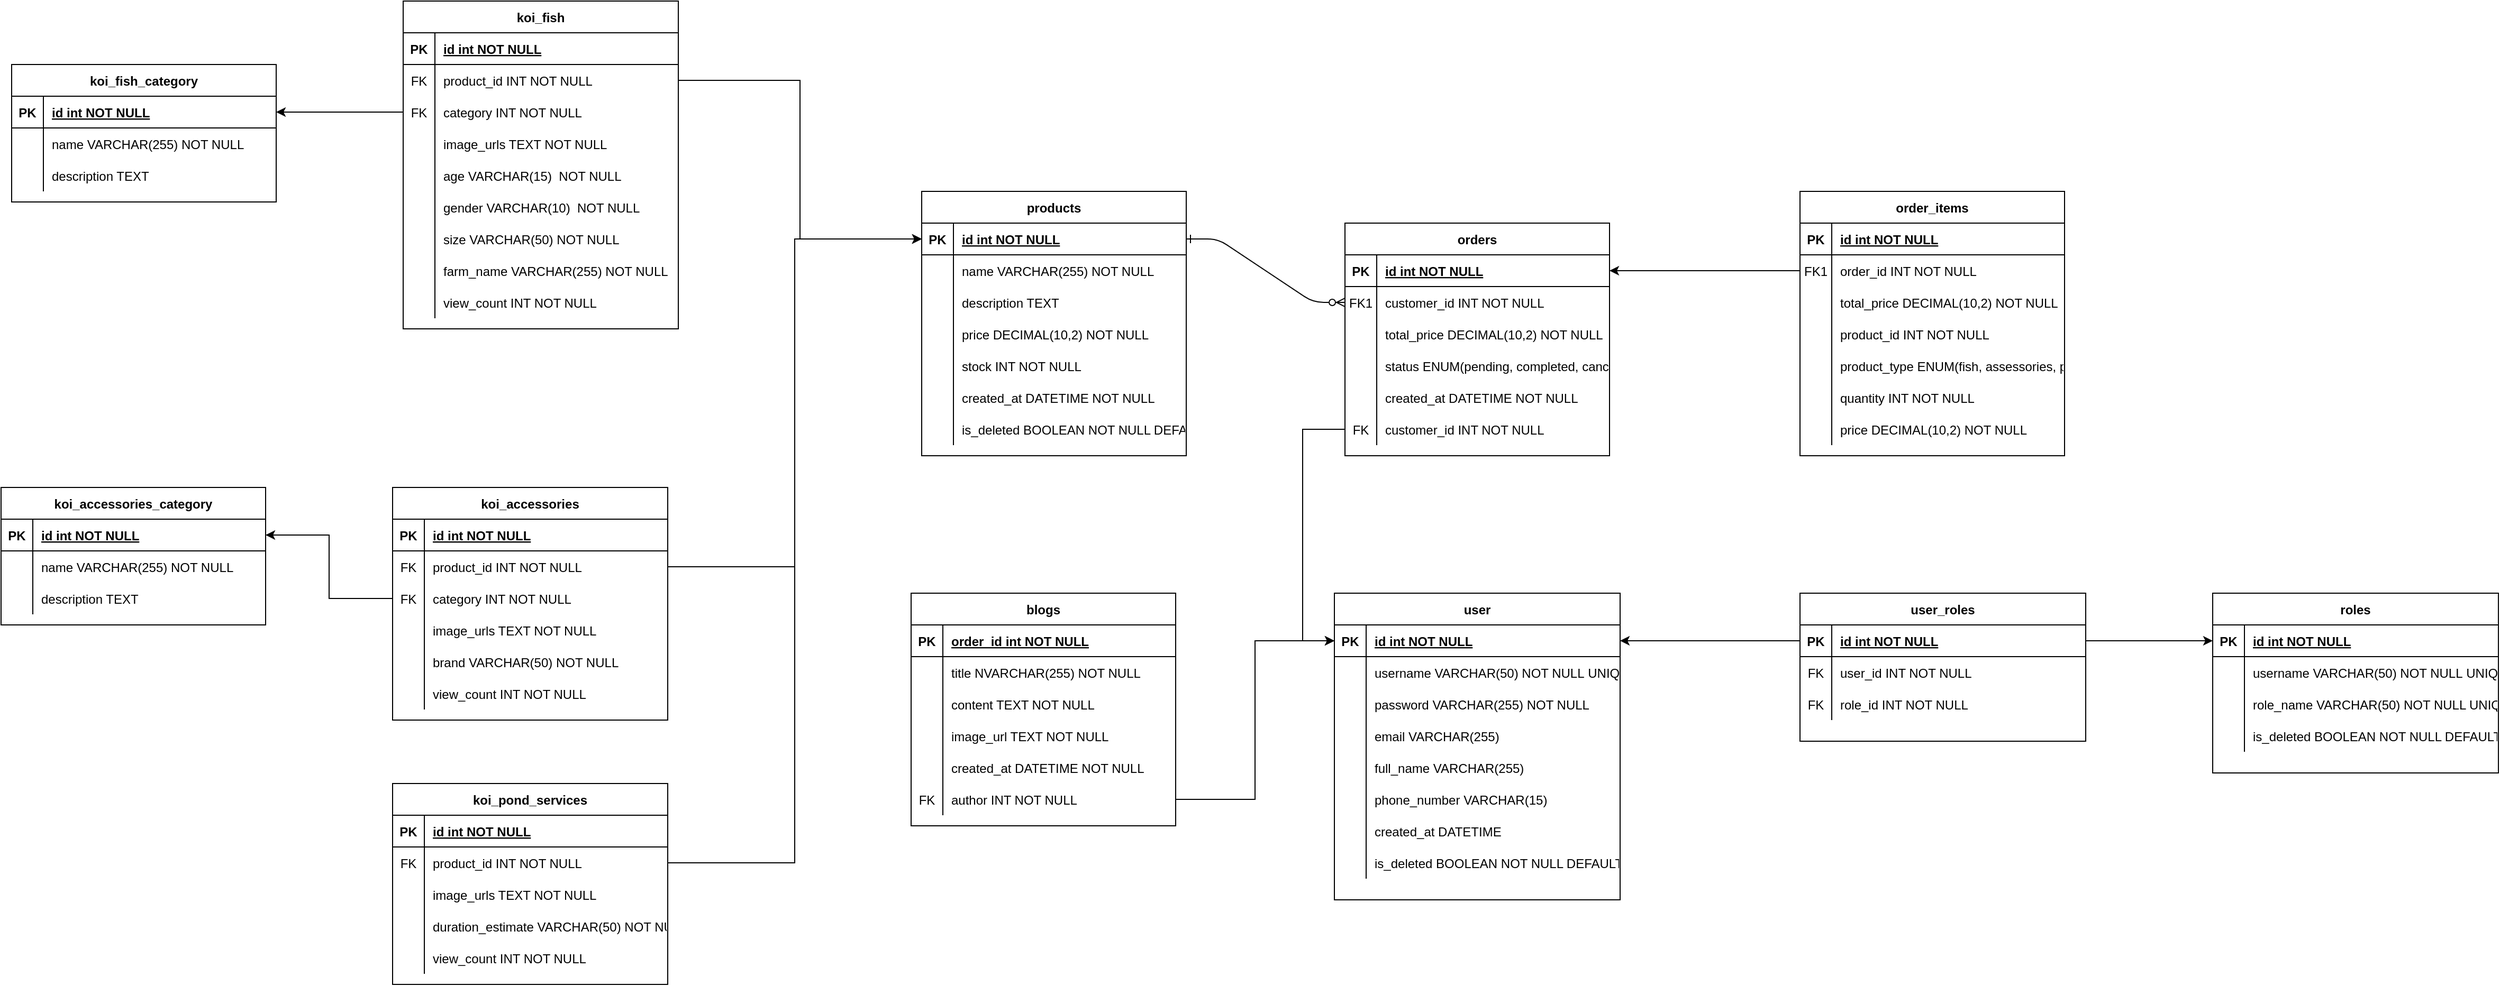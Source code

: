 <mxfile version="25.0.1">
  <diagram id="R2lEEEUBdFMjLlhIrx00" name="Page-1">
    <mxGraphModel dx="3240" dy="2550" grid="1" gridSize="10" guides="1" tooltips="1" connect="1" arrows="1" fold="1" page="1" pageScale="1" pageWidth="850" pageHeight="1100" math="0" shadow="0" extFonts="Permanent Marker^https://fonts.googleapis.com/css?family=Permanent+Marker">
      <root>
        <mxCell id="0" />
        <mxCell id="1" parent="0" />
        <mxCell id="C-vyLk0tnHw3VtMMgP7b-1" value="" style="edgeStyle=entityRelationEdgeStyle;endArrow=ERzeroToMany;startArrow=ERone;endFill=1;startFill=0;" parent="1" source="C-vyLk0tnHw3VtMMgP7b-24" target="C-vyLk0tnHw3VtMMgP7b-6" edge="1">
          <mxGeometry width="100" height="100" relative="1" as="geometry">
            <mxPoint x="340" y="720" as="sourcePoint" />
            <mxPoint x="440" y="620" as="targetPoint" />
          </mxGeometry>
        </mxCell>
        <mxCell id="C-vyLk0tnHw3VtMMgP7b-2" value="orders" style="shape=table;startSize=30;container=1;collapsible=1;childLayout=tableLayout;fixedRows=1;rowLines=0;fontStyle=1;align=center;resizeLast=1;" parent="1" vertex="1">
          <mxGeometry x="450" y="120" width="250" height="220" as="geometry" />
        </mxCell>
        <mxCell id="C-vyLk0tnHw3VtMMgP7b-3" value="" style="shape=partialRectangle;collapsible=0;dropTarget=0;pointerEvents=0;fillColor=none;points=[[0,0.5],[1,0.5]];portConstraint=eastwest;top=0;left=0;right=0;bottom=1;" parent="C-vyLk0tnHw3VtMMgP7b-2" vertex="1">
          <mxGeometry y="30" width="250" height="30" as="geometry" />
        </mxCell>
        <mxCell id="C-vyLk0tnHw3VtMMgP7b-4" value="PK" style="shape=partialRectangle;overflow=hidden;connectable=0;fillColor=none;top=0;left=0;bottom=0;right=0;fontStyle=1;" parent="C-vyLk0tnHw3VtMMgP7b-3" vertex="1">
          <mxGeometry width="30" height="30" as="geometry">
            <mxRectangle width="30" height="30" as="alternateBounds" />
          </mxGeometry>
        </mxCell>
        <mxCell id="C-vyLk0tnHw3VtMMgP7b-5" value="id int NOT NULL " style="shape=partialRectangle;overflow=hidden;connectable=0;fillColor=none;top=0;left=0;bottom=0;right=0;align=left;spacingLeft=6;fontStyle=5;" parent="C-vyLk0tnHw3VtMMgP7b-3" vertex="1">
          <mxGeometry x="30" width="220" height="30" as="geometry">
            <mxRectangle width="220" height="30" as="alternateBounds" />
          </mxGeometry>
        </mxCell>
        <mxCell id="C-vyLk0tnHw3VtMMgP7b-6" value="" style="shape=partialRectangle;collapsible=0;dropTarget=0;pointerEvents=0;fillColor=none;points=[[0,0.5],[1,0.5]];portConstraint=eastwest;top=0;left=0;right=0;bottom=0;" parent="C-vyLk0tnHw3VtMMgP7b-2" vertex="1">
          <mxGeometry y="60" width="250" height="30" as="geometry" />
        </mxCell>
        <mxCell id="C-vyLk0tnHw3VtMMgP7b-7" value="FK1" style="shape=partialRectangle;overflow=hidden;connectable=0;fillColor=none;top=0;left=0;bottom=0;right=0;" parent="C-vyLk0tnHw3VtMMgP7b-6" vertex="1">
          <mxGeometry width="30" height="30" as="geometry">
            <mxRectangle width="30" height="30" as="alternateBounds" />
          </mxGeometry>
        </mxCell>
        <mxCell id="C-vyLk0tnHw3VtMMgP7b-8" value="customer_id INT NOT NULL" style="shape=partialRectangle;overflow=hidden;connectable=0;fillColor=none;top=0;left=0;bottom=0;right=0;align=left;spacingLeft=6;" parent="C-vyLk0tnHw3VtMMgP7b-6" vertex="1">
          <mxGeometry x="30" width="220" height="30" as="geometry">
            <mxRectangle width="220" height="30" as="alternateBounds" />
          </mxGeometry>
        </mxCell>
        <mxCell id="C-vyLk0tnHw3VtMMgP7b-9" value="" style="shape=partialRectangle;collapsible=0;dropTarget=0;pointerEvents=0;fillColor=none;points=[[0,0.5],[1,0.5]];portConstraint=eastwest;top=0;left=0;right=0;bottom=0;" parent="C-vyLk0tnHw3VtMMgP7b-2" vertex="1">
          <mxGeometry y="90" width="250" height="30" as="geometry" />
        </mxCell>
        <mxCell id="C-vyLk0tnHw3VtMMgP7b-10" value="" style="shape=partialRectangle;overflow=hidden;connectable=0;fillColor=none;top=0;left=0;bottom=0;right=0;" parent="C-vyLk0tnHw3VtMMgP7b-9" vertex="1">
          <mxGeometry width="30" height="30" as="geometry">
            <mxRectangle width="30" height="30" as="alternateBounds" />
          </mxGeometry>
        </mxCell>
        <mxCell id="C-vyLk0tnHw3VtMMgP7b-11" value="total_price DECIMAL(10,2) NOT NULL" style="shape=partialRectangle;overflow=hidden;connectable=0;fillColor=none;top=0;left=0;bottom=0;right=0;align=left;spacingLeft=6;" parent="C-vyLk0tnHw3VtMMgP7b-9" vertex="1">
          <mxGeometry x="30" width="220" height="30" as="geometry">
            <mxRectangle width="220" height="30" as="alternateBounds" />
          </mxGeometry>
        </mxCell>
        <mxCell id="eljrp5oulbVYAjkFKMUO-178" value="" style="shape=partialRectangle;collapsible=0;dropTarget=0;pointerEvents=0;fillColor=none;points=[[0,0.5],[1,0.5]];portConstraint=eastwest;top=0;left=0;right=0;bottom=0;" parent="C-vyLk0tnHw3VtMMgP7b-2" vertex="1">
          <mxGeometry y="120" width="250" height="30" as="geometry" />
        </mxCell>
        <mxCell id="eljrp5oulbVYAjkFKMUO-179" value="" style="shape=partialRectangle;overflow=hidden;connectable=0;fillColor=none;top=0;left=0;bottom=0;right=0;" parent="eljrp5oulbVYAjkFKMUO-178" vertex="1">
          <mxGeometry width="30" height="30" as="geometry">
            <mxRectangle width="30" height="30" as="alternateBounds" />
          </mxGeometry>
        </mxCell>
        <mxCell id="eljrp5oulbVYAjkFKMUO-180" value="status ENUM(pending, completed, cancelled)" style="shape=partialRectangle;overflow=hidden;connectable=0;fillColor=none;top=0;left=0;bottom=0;right=0;align=left;spacingLeft=6;" parent="eljrp5oulbVYAjkFKMUO-178" vertex="1">
          <mxGeometry x="30" width="220" height="30" as="geometry">
            <mxRectangle width="220" height="30" as="alternateBounds" />
          </mxGeometry>
        </mxCell>
        <mxCell id="eljrp5oulbVYAjkFKMUO-181" value="" style="shape=partialRectangle;collapsible=0;dropTarget=0;pointerEvents=0;fillColor=none;points=[[0,0.5],[1,0.5]];portConstraint=eastwest;top=0;left=0;right=0;bottom=0;" parent="C-vyLk0tnHw3VtMMgP7b-2" vertex="1">
          <mxGeometry y="150" width="250" height="30" as="geometry" />
        </mxCell>
        <mxCell id="eljrp5oulbVYAjkFKMUO-182" value="" style="shape=partialRectangle;overflow=hidden;connectable=0;fillColor=none;top=0;left=0;bottom=0;right=0;" parent="eljrp5oulbVYAjkFKMUO-181" vertex="1">
          <mxGeometry width="30" height="30" as="geometry">
            <mxRectangle width="30" height="30" as="alternateBounds" />
          </mxGeometry>
        </mxCell>
        <mxCell id="eljrp5oulbVYAjkFKMUO-183" value="created_at DATETIME NOT NULL" style="shape=partialRectangle;overflow=hidden;connectable=0;fillColor=none;top=0;left=0;bottom=0;right=0;align=left;spacingLeft=6;" parent="eljrp5oulbVYAjkFKMUO-181" vertex="1">
          <mxGeometry x="30" width="220" height="30" as="geometry">
            <mxRectangle width="220" height="30" as="alternateBounds" />
          </mxGeometry>
        </mxCell>
        <mxCell id="gJvieE-BQ-jdYRG57utT-19" value="" style="shape=partialRectangle;collapsible=0;dropTarget=0;pointerEvents=0;fillColor=none;points=[[0,0.5],[1,0.5]];portConstraint=eastwest;top=0;left=0;right=0;bottom=0;" vertex="1" parent="C-vyLk0tnHw3VtMMgP7b-2">
          <mxGeometry y="180" width="250" height="30" as="geometry" />
        </mxCell>
        <mxCell id="gJvieE-BQ-jdYRG57utT-20" value="FK" style="shape=partialRectangle;overflow=hidden;connectable=0;fillColor=none;top=0;left=0;bottom=0;right=0;" vertex="1" parent="gJvieE-BQ-jdYRG57utT-19">
          <mxGeometry width="30" height="30" as="geometry">
            <mxRectangle width="30" height="30" as="alternateBounds" />
          </mxGeometry>
        </mxCell>
        <mxCell id="gJvieE-BQ-jdYRG57utT-21" value="customer_id INT NOT NULL" style="shape=partialRectangle;overflow=hidden;connectable=0;fillColor=none;top=0;left=0;bottom=0;right=0;align=left;spacingLeft=6;" vertex="1" parent="gJvieE-BQ-jdYRG57utT-19">
          <mxGeometry x="30" width="220" height="30" as="geometry">
            <mxRectangle width="220" height="30" as="alternateBounds" />
          </mxGeometry>
        </mxCell>
        <mxCell id="C-vyLk0tnHw3VtMMgP7b-23" value="products" style="shape=table;startSize=30;container=1;collapsible=1;childLayout=tableLayout;fixedRows=1;rowLines=0;fontStyle=1;align=center;resizeLast=1;" parent="1" vertex="1">
          <mxGeometry x="50" y="90" width="250" height="250" as="geometry" />
        </mxCell>
        <mxCell id="C-vyLk0tnHw3VtMMgP7b-24" value="" style="shape=partialRectangle;collapsible=0;dropTarget=0;pointerEvents=0;fillColor=none;points=[[0,0.5],[1,0.5]];portConstraint=eastwest;top=0;left=0;right=0;bottom=1;" parent="C-vyLk0tnHw3VtMMgP7b-23" vertex="1">
          <mxGeometry y="30" width="250" height="30" as="geometry" />
        </mxCell>
        <mxCell id="C-vyLk0tnHw3VtMMgP7b-25" value="PK" style="shape=partialRectangle;overflow=hidden;connectable=0;fillColor=none;top=0;left=0;bottom=0;right=0;fontStyle=1;" parent="C-vyLk0tnHw3VtMMgP7b-24" vertex="1">
          <mxGeometry width="30" height="30" as="geometry">
            <mxRectangle width="30" height="30" as="alternateBounds" />
          </mxGeometry>
        </mxCell>
        <mxCell id="C-vyLk0tnHw3VtMMgP7b-26" value="id int NOT NULL " style="shape=partialRectangle;overflow=hidden;connectable=0;fillColor=none;top=0;left=0;bottom=0;right=0;align=left;spacingLeft=6;fontStyle=5;" parent="C-vyLk0tnHw3VtMMgP7b-24" vertex="1">
          <mxGeometry x="30" width="220" height="30" as="geometry">
            <mxRectangle width="220" height="30" as="alternateBounds" />
          </mxGeometry>
        </mxCell>
        <mxCell id="C-vyLk0tnHw3VtMMgP7b-27" value="" style="shape=partialRectangle;collapsible=0;dropTarget=0;pointerEvents=0;fillColor=none;points=[[0,0.5],[1,0.5]];portConstraint=eastwest;top=0;left=0;right=0;bottom=0;" parent="C-vyLk0tnHw3VtMMgP7b-23" vertex="1">
          <mxGeometry y="60" width="250" height="30" as="geometry" />
        </mxCell>
        <mxCell id="C-vyLk0tnHw3VtMMgP7b-28" value="" style="shape=partialRectangle;overflow=hidden;connectable=0;fillColor=none;top=0;left=0;bottom=0;right=0;" parent="C-vyLk0tnHw3VtMMgP7b-27" vertex="1">
          <mxGeometry width="30" height="30" as="geometry">
            <mxRectangle width="30" height="30" as="alternateBounds" />
          </mxGeometry>
        </mxCell>
        <mxCell id="C-vyLk0tnHw3VtMMgP7b-29" value="name VARCHAR(255) NOT NULL" style="shape=partialRectangle;overflow=hidden;connectable=0;fillColor=none;top=0;left=0;bottom=0;right=0;align=left;spacingLeft=6;" parent="C-vyLk0tnHw3VtMMgP7b-27" vertex="1">
          <mxGeometry x="30" width="220" height="30" as="geometry">
            <mxRectangle width="220" height="30" as="alternateBounds" />
          </mxGeometry>
        </mxCell>
        <mxCell id="eljrp5oulbVYAjkFKMUO-5" value="" style="shape=partialRectangle;collapsible=0;dropTarget=0;pointerEvents=0;fillColor=none;points=[[0,0.5],[1,0.5]];portConstraint=eastwest;top=0;left=0;right=0;bottom=0;" parent="C-vyLk0tnHw3VtMMgP7b-23" vertex="1">
          <mxGeometry y="90" width="250" height="30" as="geometry" />
        </mxCell>
        <mxCell id="eljrp5oulbVYAjkFKMUO-6" value="" style="shape=partialRectangle;overflow=hidden;connectable=0;fillColor=none;top=0;left=0;bottom=0;right=0;" parent="eljrp5oulbVYAjkFKMUO-5" vertex="1">
          <mxGeometry width="30" height="30" as="geometry">
            <mxRectangle width="30" height="30" as="alternateBounds" />
          </mxGeometry>
        </mxCell>
        <mxCell id="eljrp5oulbVYAjkFKMUO-7" value="description TEXT" style="shape=partialRectangle;overflow=hidden;connectable=0;fillColor=none;top=0;left=0;bottom=0;right=0;align=left;spacingLeft=6;" parent="eljrp5oulbVYAjkFKMUO-5" vertex="1">
          <mxGeometry x="30" width="220" height="30" as="geometry">
            <mxRectangle width="220" height="30" as="alternateBounds" />
          </mxGeometry>
        </mxCell>
        <mxCell id="eljrp5oulbVYAjkFKMUO-8" value="" style="shape=partialRectangle;collapsible=0;dropTarget=0;pointerEvents=0;fillColor=none;points=[[0,0.5],[1,0.5]];portConstraint=eastwest;top=0;left=0;right=0;bottom=0;" parent="C-vyLk0tnHw3VtMMgP7b-23" vertex="1">
          <mxGeometry y="120" width="250" height="30" as="geometry" />
        </mxCell>
        <mxCell id="eljrp5oulbVYAjkFKMUO-9" value="" style="shape=partialRectangle;overflow=hidden;connectable=0;fillColor=none;top=0;left=0;bottom=0;right=0;" parent="eljrp5oulbVYAjkFKMUO-8" vertex="1">
          <mxGeometry width="30" height="30" as="geometry">
            <mxRectangle width="30" height="30" as="alternateBounds" />
          </mxGeometry>
        </mxCell>
        <mxCell id="eljrp5oulbVYAjkFKMUO-10" value="price DECIMAL(10,2) NOT NULL" style="shape=partialRectangle;overflow=hidden;connectable=0;fillColor=none;top=0;left=0;bottom=0;right=0;align=left;spacingLeft=6;" parent="eljrp5oulbVYAjkFKMUO-8" vertex="1">
          <mxGeometry x="30" width="220" height="30" as="geometry">
            <mxRectangle width="220" height="30" as="alternateBounds" />
          </mxGeometry>
        </mxCell>
        <mxCell id="eljrp5oulbVYAjkFKMUO-26" value="" style="shape=partialRectangle;collapsible=0;dropTarget=0;pointerEvents=0;fillColor=none;points=[[0,0.5],[1,0.5]];portConstraint=eastwest;top=0;left=0;right=0;bottom=0;" parent="C-vyLk0tnHw3VtMMgP7b-23" vertex="1">
          <mxGeometry y="150" width="250" height="30" as="geometry" />
        </mxCell>
        <mxCell id="eljrp5oulbVYAjkFKMUO-27" value="" style="shape=partialRectangle;overflow=hidden;connectable=0;fillColor=none;top=0;left=0;bottom=0;right=0;" parent="eljrp5oulbVYAjkFKMUO-26" vertex="1">
          <mxGeometry width="30" height="30" as="geometry">
            <mxRectangle width="30" height="30" as="alternateBounds" />
          </mxGeometry>
        </mxCell>
        <mxCell id="eljrp5oulbVYAjkFKMUO-28" value="stock INT NOT NULL" style="shape=partialRectangle;overflow=hidden;connectable=0;fillColor=none;top=0;left=0;bottom=0;right=0;align=left;spacingLeft=6;" parent="eljrp5oulbVYAjkFKMUO-26" vertex="1">
          <mxGeometry x="30" width="220" height="30" as="geometry">
            <mxRectangle width="220" height="30" as="alternateBounds" />
          </mxGeometry>
        </mxCell>
        <mxCell id="eljrp5oulbVYAjkFKMUO-29" value="" style="shape=partialRectangle;collapsible=0;dropTarget=0;pointerEvents=0;fillColor=none;points=[[0,0.5],[1,0.5]];portConstraint=eastwest;top=0;left=0;right=0;bottom=0;" parent="C-vyLk0tnHw3VtMMgP7b-23" vertex="1">
          <mxGeometry y="180" width="250" height="30" as="geometry" />
        </mxCell>
        <mxCell id="eljrp5oulbVYAjkFKMUO-30" value="" style="shape=partialRectangle;overflow=hidden;connectable=0;fillColor=none;top=0;left=0;bottom=0;right=0;" parent="eljrp5oulbVYAjkFKMUO-29" vertex="1">
          <mxGeometry width="30" height="30" as="geometry">
            <mxRectangle width="30" height="30" as="alternateBounds" />
          </mxGeometry>
        </mxCell>
        <mxCell id="eljrp5oulbVYAjkFKMUO-31" value="created_at DATETIME NOT NULL" style="shape=partialRectangle;overflow=hidden;connectable=0;fillColor=none;top=0;left=0;bottom=0;right=0;align=left;spacingLeft=6;" parent="eljrp5oulbVYAjkFKMUO-29" vertex="1">
          <mxGeometry x="30" width="220" height="30" as="geometry">
            <mxRectangle width="220" height="30" as="alternateBounds" />
          </mxGeometry>
        </mxCell>
        <mxCell id="gJvieE-BQ-jdYRG57utT-74" value="" style="shape=partialRectangle;collapsible=0;dropTarget=0;pointerEvents=0;fillColor=none;points=[[0,0.5],[1,0.5]];portConstraint=eastwest;top=0;left=0;right=0;bottom=0;" vertex="1" parent="C-vyLk0tnHw3VtMMgP7b-23">
          <mxGeometry y="210" width="250" height="30" as="geometry" />
        </mxCell>
        <mxCell id="gJvieE-BQ-jdYRG57utT-75" value="" style="shape=partialRectangle;overflow=hidden;connectable=0;fillColor=none;top=0;left=0;bottom=0;right=0;" vertex="1" parent="gJvieE-BQ-jdYRG57utT-74">
          <mxGeometry width="30" height="30" as="geometry">
            <mxRectangle width="30" height="30" as="alternateBounds" />
          </mxGeometry>
        </mxCell>
        <mxCell id="gJvieE-BQ-jdYRG57utT-76" value="is_deleted BOOLEAN NOT NULL DEFAULT FALSE" style="shape=partialRectangle;overflow=hidden;connectable=0;fillColor=none;top=0;left=0;bottom=0;right=0;align=left;spacingLeft=6;" vertex="1" parent="gJvieE-BQ-jdYRG57utT-74">
          <mxGeometry x="30" width="220" height="30" as="geometry">
            <mxRectangle width="220" height="30" as="alternateBounds" />
          </mxGeometry>
        </mxCell>
        <mxCell id="eljrp5oulbVYAjkFKMUO-56" value="koi_fish" style="shape=table;startSize=30;container=1;collapsible=1;childLayout=tableLayout;fixedRows=1;rowLines=0;fontStyle=1;align=center;resizeLast=1;" parent="1" vertex="1">
          <mxGeometry x="-440" y="-90" width="260" height="310" as="geometry" />
        </mxCell>
        <mxCell id="eljrp5oulbVYAjkFKMUO-57" value="" style="shape=partialRectangle;collapsible=0;dropTarget=0;pointerEvents=0;fillColor=none;points=[[0,0.5],[1,0.5]];portConstraint=eastwest;top=0;left=0;right=0;bottom=1;" parent="eljrp5oulbVYAjkFKMUO-56" vertex="1">
          <mxGeometry y="30" width="260" height="30" as="geometry" />
        </mxCell>
        <mxCell id="eljrp5oulbVYAjkFKMUO-58" value="PK" style="shape=partialRectangle;overflow=hidden;connectable=0;fillColor=none;top=0;left=0;bottom=0;right=0;fontStyle=1;" parent="eljrp5oulbVYAjkFKMUO-57" vertex="1">
          <mxGeometry width="30" height="30" as="geometry">
            <mxRectangle width="30" height="30" as="alternateBounds" />
          </mxGeometry>
        </mxCell>
        <mxCell id="eljrp5oulbVYAjkFKMUO-59" value="id int NOT NULL " style="shape=partialRectangle;overflow=hidden;connectable=0;fillColor=none;top=0;left=0;bottom=0;right=0;align=left;spacingLeft=6;fontStyle=5;" parent="eljrp5oulbVYAjkFKMUO-57" vertex="1">
          <mxGeometry x="30" width="230" height="30" as="geometry">
            <mxRectangle width="230" height="30" as="alternateBounds" />
          </mxGeometry>
        </mxCell>
        <mxCell id="eljrp5oulbVYAjkFKMUO-60" value="" style="shape=partialRectangle;collapsible=0;dropTarget=0;pointerEvents=0;fillColor=none;points=[[0,0.5],[1,0.5]];portConstraint=eastwest;top=0;left=0;right=0;bottom=0;" parent="eljrp5oulbVYAjkFKMUO-56" vertex="1">
          <mxGeometry y="60" width="260" height="30" as="geometry" />
        </mxCell>
        <mxCell id="eljrp5oulbVYAjkFKMUO-61" value="FK" style="shape=partialRectangle;overflow=hidden;connectable=0;fillColor=none;top=0;left=0;bottom=0;right=0;" parent="eljrp5oulbVYAjkFKMUO-60" vertex="1">
          <mxGeometry width="30" height="30" as="geometry">
            <mxRectangle width="30" height="30" as="alternateBounds" />
          </mxGeometry>
        </mxCell>
        <mxCell id="eljrp5oulbVYAjkFKMUO-62" value="product_id INT NOT NULL" style="shape=partialRectangle;overflow=hidden;connectable=0;fillColor=none;top=0;left=0;bottom=0;right=0;align=left;spacingLeft=6;" parent="eljrp5oulbVYAjkFKMUO-60" vertex="1">
          <mxGeometry x="30" width="230" height="30" as="geometry">
            <mxRectangle width="230" height="30" as="alternateBounds" />
          </mxGeometry>
        </mxCell>
        <mxCell id="eljrp5oulbVYAjkFKMUO-69" value="" style="shape=partialRectangle;collapsible=0;dropTarget=0;pointerEvents=0;fillColor=none;points=[[0,0.5],[1,0.5]];portConstraint=eastwest;top=0;left=0;right=0;bottom=0;" parent="eljrp5oulbVYAjkFKMUO-56" vertex="1">
          <mxGeometry y="90" width="260" height="30" as="geometry" />
        </mxCell>
        <mxCell id="eljrp5oulbVYAjkFKMUO-70" value="FK" style="shape=partialRectangle;overflow=hidden;connectable=0;fillColor=none;top=0;left=0;bottom=0;right=0;" parent="eljrp5oulbVYAjkFKMUO-69" vertex="1">
          <mxGeometry width="30" height="30" as="geometry">
            <mxRectangle width="30" height="30" as="alternateBounds" />
          </mxGeometry>
        </mxCell>
        <mxCell id="eljrp5oulbVYAjkFKMUO-71" value="category INT NOT NULL" style="shape=partialRectangle;overflow=hidden;connectable=0;fillColor=none;top=0;left=0;bottom=0;right=0;align=left;spacingLeft=6;" parent="eljrp5oulbVYAjkFKMUO-69" vertex="1">
          <mxGeometry x="30" width="230" height="30" as="geometry">
            <mxRectangle width="230" height="30" as="alternateBounds" />
          </mxGeometry>
        </mxCell>
        <mxCell id="eljrp5oulbVYAjkFKMUO-102" value="" style="shape=partialRectangle;collapsible=0;dropTarget=0;pointerEvents=0;fillColor=none;points=[[0,0.5],[1,0.5]];portConstraint=eastwest;top=0;left=0;right=0;bottom=0;" parent="eljrp5oulbVYAjkFKMUO-56" vertex="1">
          <mxGeometry y="120" width="260" height="30" as="geometry" />
        </mxCell>
        <mxCell id="eljrp5oulbVYAjkFKMUO-103" value="" style="shape=partialRectangle;overflow=hidden;connectable=0;fillColor=none;top=0;left=0;bottom=0;right=0;" parent="eljrp5oulbVYAjkFKMUO-102" vertex="1">
          <mxGeometry width="30" height="30" as="geometry">
            <mxRectangle width="30" height="30" as="alternateBounds" />
          </mxGeometry>
        </mxCell>
        <mxCell id="eljrp5oulbVYAjkFKMUO-104" value="image_urls TEXT NOT NULL" style="shape=partialRectangle;overflow=hidden;connectable=0;fillColor=none;top=0;left=0;bottom=0;right=0;align=left;spacingLeft=6;" parent="eljrp5oulbVYAjkFKMUO-102" vertex="1">
          <mxGeometry x="30" width="230" height="30" as="geometry">
            <mxRectangle width="230" height="30" as="alternateBounds" />
          </mxGeometry>
        </mxCell>
        <mxCell id="gJvieE-BQ-jdYRG57utT-1" value="" style="shape=partialRectangle;collapsible=0;dropTarget=0;pointerEvents=0;fillColor=none;points=[[0,0.5],[1,0.5]];portConstraint=eastwest;top=0;left=0;right=0;bottom=0;" vertex="1" parent="eljrp5oulbVYAjkFKMUO-56">
          <mxGeometry y="150" width="260" height="30" as="geometry" />
        </mxCell>
        <mxCell id="gJvieE-BQ-jdYRG57utT-2" value="" style="shape=partialRectangle;overflow=hidden;connectable=0;fillColor=none;top=0;left=0;bottom=0;right=0;" vertex="1" parent="gJvieE-BQ-jdYRG57utT-1">
          <mxGeometry width="30" height="30" as="geometry">
            <mxRectangle width="30" height="30" as="alternateBounds" />
          </mxGeometry>
        </mxCell>
        <mxCell id="gJvieE-BQ-jdYRG57utT-3" value="age VARCHAR(15)  NOT NULL" style="shape=partialRectangle;overflow=hidden;connectable=0;fillColor=none;top=0;left=0;bottom=0;right=0;align=left;spacingLeft=6;" vertex="1" parent="gJvieE-BQ-jdYRG57utT-1">
          <mxGeometry x="30" width="230" height="30" as="geometry">
            <mxRectangle width="230" height="30" as="alternateBounds" />
          </mxGeometry>
        </mxCell>
        <mxCell id="gJvieE-BQ-jdYRG57utT-4" value="" style="shape=partialRectangle;collapsible=0;dropTarget=0;pointerEvents=0;fillColor=none;points=[[0,0.5],[1,0.5]];portConstraint=eastwest;top=0;left=0;right=0;bottom=0;" vertex="1" parent="eljrp5oulbVYAjkFKMUO-56">
          <mxGeometry y="180" width="260" height="30" as="geometry" />
        </mxCell>
        <mxCell id="gJvieE-BQ-jdYRG57utT-5" value="" style="shape=partialRectangle;overflow=hidden;connectable=0;fillColor=none;top=0;left=0;bottom=0;right=0;" vertex="1" parent="gJvieE-BQ-jdYRG57utT-4">
          <mxGeometry width="30" height="30" as="geometry">
            <mxRectangle width="30" height="30" as="alternateBounds" />
          </mxGeometry>
        </mxCell>
        <mxCell id="gJvieE-BQ-jdYRG57utT-6" value="gender VARCHAR(10)  NOT NULL" style="shape=partialRectangle;overflow=hidden;connectable=0;fillColor=none;top=0;left=0;bottom=0;right=0;align=left;spacingLeft=6;" vertex="1" parent="gJvieE-BQ-jdYRG57utT-4">
          <mxGeometry x="30" width="230" height="30" as="geometry">
            <mxRectangle width="230" height="30" as="alternateBounds" />
          </mxGeometry>
        </mxCell>
        <mxCell id="eljrp5oulbVYAjkFKMUO-72" value="" style="shape=partialRectangle;collapsible=0;dropTarget=0;pointerEvents=0;fillColor=none;points=[[0,0.5],[1,0.5]];portConstraint=eastwest;top=0;left=0;right=0;bottom=0;" parent="eljrp5oulbVYAjkFKMUO-56" vertex="1">
          <mxGeometry y="210" width="260" height="30" as="geometry" />
        </mxCell>
        <mxCell id="eljrp5oulbVYAjkFKMUO-73" value="" style="shape=partialRectangle;overflow=hidden;connectable=0;fillColor=none;top=0;left=0;bottom=0;right=0;" parent="eljrp5oulbVYAjkFKMUO-72" vertex="1">
          <mxGeometry width="30" height="30" as="geometry">
            <mxRectangle width="30" height="30" as="alternateBounds" />
          </mxGeometry>
        </mxCell>
        <mxCell id="eljrp5oulbVYAjkFKMUO-74" value="size VARCHAR(50) NOT NULL" style="shape=partialRectangle;overflow=hidden;connectable=0;fillColor=none;top=0;left=0;bottom=0;right=0;align=left;spacingLeft=6;" parent="eljrp5oulbVYAjkFKMUO-72" vertex="1">
          <mxGeometry x="30" width="230" height="30" as="geometry">
            <mxRectangle width="230" height="30" as="alternateBounds" />
          </mxGeometry>
        </mxCell>
        <mxCell id="eljrp5oulbVYAjkFKMUO-96" value="" style="shape=partialRectangle;collapsible=0;dropTarget=0;pointerEvents=0;fillColor=none;points=[[0,0.5],[1,0.5]];portConstraint=eastwest;top=0;left=0;right=0;bottom=0;" parent="eljrp5oulbVYAjkFKMUO-56" vertex="1">
          <mxGeometry y="240" width="260" height="30" as="geometry" />
        </mxCell>
        <mxCell id="eljrp5oulbVYAjkFKMUO-97" value="" style="shape=partialRectangle;overflow=hidden;connectable=0;fillColor=none;top=0;left=0;bottom=0;right=0;" parent="eljrp5oulbVYAjkFKMUO-96" vertex="1">
          <mxGeometry width="30" height="30" as="geometry">
            <mxRectangle width="30" height="30" as="alternateBounds" />
          </mxGeometry>
        </mxCell>
        <mxCell id="eljrp5oulbVYAjkFKMUO-98" value="farm_name VARCHAR(255) NOT NULL" style="shape=partialRectangle;overflow=hidden;connectable=0;fillColor=none;top=0;left=0;bottom=0;right=0;align=left;spacingLeft=6;" parent="eljrp5oulbVYAjkFKMUO-96" vertex="1">
          <mxGeometry x="30" width="230" height="30" as="geometry">
            <mxRectangle width="230" height="30" as="alternateBounds" />
          </mxGeometry>
        </mxCell>
        <mxCell id="eljrp5oulbVYAjkFKMUO-99" value="" style="shape=partialRectangle;collapsible=0;dropTarget=0;pointerEvents=0;fillColor=none;points=[[0,0.5],[1,0.5]];portConstraint=eastwest;top=0;left=0;right=0;bottom=0;" parent="eljrp5oulbVYAjkFKMUO-56" vertex="1">
          <mxGeometry y="270" width="260" height="30" as="geometry" />
        </mxCell>
        <mxCell id="eljrp5oulbVYAjkFKMUO-100" value="" style="shape=partialRectangle;overflow=hidden;connectable=0;fillColor=none;top=0;left=0;bottom=0;right=0;" parent="eljrp5oulbVYAjkFKMUO-99" vertex="1">
          <mxGeometry width="30" height="30" as="geometry">
            <mxRectangle width="30" height="30" as="alternateBounds" />
          </mxGeometry>
        </mxCell>
        <mxCell id="eljrp5oulbVYAjkFKMUO-101" value="view_count INT NOT NULL" style="shape=partialRectangle;overflow=hidden;connectable=0;fillColor=none;top=0;left=0;bottom=0;right=0;align=left;spacingLeft=6;" parent="eljrp5oulbVYAjkFKMUO-99" vertex="1">
          <mxGeometry x="30" width="230" height="30" as="geometry">
            <mxRectangle width="230" height="30" as="alternateBounds" />
          </mxGeometry>
        </mxCell>
        <mxCell id="eljrp5oulbVYAjkFKMUO-75" style="edgeStyle=orthogonalEdgeStyle;rounded=0;orthogonalLoop=1;jettySize=auto;html=1;" parent="1" source="eljrp5oulbVYAjkFKMUO-60" target="C-vyLk0tnHw3VtMMgP7b-24" edge="1">
          <mxGeometry relative="1" as="geometry" />
        </mxCell>
        <mxCell id="eljrp5oulbVYAjkFKMUO-76" value="koi_fish_category" style="shape=table;startSize=30;container=1;collapsible=1;childLayout=tableLayout;fixedRows=1;rowLines=0;fontStyle=1;align=center;resizeLast=1;" parent="1" vertex="1">
          <mxGeometry x="-810" y="-30" width="250" height="130" as="geometry" />
        </mxCell>
        <mxCell id="eljrp5oulbVYAjkFKMUO-77" value="" style="shape=partialRectangle;collapsible=0;dropTarget=0;pointerEvents=0;fillColor=none;points=[[0,0.5],[1,0.5]];portConstraint=eastwest;top=0;left=0;right=0;bottom=1;" parent="eljrp5oulbVYAjkFKMUO-76" vertex="1">
          <mxGeometry y="30" width="250" height="30" as="geometry" />
        </mxCell>
        <mxCell id="eljrp5oulbVYAjkFKMUO-78" value="PK" style="shape=partialRectangle;overflow=hidden;connectable=0;fillColor=none;top=0;left=0;bottom=0;right=0;fontStyle=1;" parent="eljrp5oulbVYAjkFKMUO-77" vertex="1">
          <mxGeometry width="30" height="30" as="geometry">
            <mxRectangle width="30" height="30" as="alternateBounds" />
          </mxGeometry>
        </mxCell>
        <mxCell id="eljrp5oulbVYAjkFKMUO-79" value="id int NOT NULL " style="shape=partialRectangle;overflow=hidden;connectable=0;fillColor=none;top=0;left=0;bottom=0;right=0;align=left;spacingLeft=6;fontStyle=5;" parent="eljrp5oulbVYAjkFKMUO-77" vertex="1">
          <mxGeometry x="30" width="220" height="30" as="geometry">
            <mxRectangle width="220" height="30" as="alternateBounds" />
          </mxGeometry>
        </mxCell>
        <mxCell id="eljrp5oulbVYAjkFKMUO-89" value="" style="shape=partialRectangle;collapsible=0;dropTarget=0;pointerEvents=0;fillColor=none;points=[[0,0.5],[1,0.5]];portConstraint=eastwest;top=0;left=0;right=0;bottom=0;" parent="eljrp5oulbVYAjkFKMUO-76" vertex="1">
          <mxGeometry y="60" width="250" height="30" as="geometry" />
        </mxCell>
        <mxCell id="eljrp5oulbVYAjkFKMUO-90" value="" style="shape=partialRectangle;overflow=hidden;connectable=0;fillColor=none;top=0;left=0;bottom=0;right=0;" parent="eljrp5oulbVYAjkFKMUO-89" vertex="1">
          <mxGeometry width="30" height="30" as="geometry">
            <mxRectangle width="30" height="30" as="alternateBounds" />
          </mxGeometry>
        </mxCell>
        <mxCell id="eljrp5oulbVYAjkFKMUO-91" value="name VARCHAR(255) NOT NULL" style="shape=partialRectangle;overflow=hidden;connectable=0;fillColor=none;top=0;left=0;bottom=0;right=0;align=left;spacingLeft=6;" parent="eljrp5oulbVYAjkFKMUO-89" vertex="1">
          <mxGeometry x="30" width="220" height="30" as="geometry">
            <mxRectangle width="220" height="30" as="alternateBounds" />
          </mxGeometry>
        </mxCell>
        <mxCell id="eljrp5oulbVYAjkFKMUO-92" value="" style="shape=partialRectangle;collapsible=0;dropTarget=0;pointerEvents=0;fillColor=none;points=[[0,0.5],[1,0.5]];portConstraint=eastwest;top=0;left=0;right=0;bottom=0;" parent="eljrp5oulbVYAjkFKMUO-76" vertex="1">
          <mxGeometry y="90" width="250" height="30" as="geometry" />
        </mxCell>
        <mxCell id="eljrp5oulbVYAjkFKMUO-93" value="" style="shape=partialRectangle;overflow=hidden;connectable=0;fillColor=none;top=0;left=0;bottom=0;right=0;" parent="eljrp5oulbVYAjkFKMUO-92" vertex="1">
          <mxGeometry width="30" height="30" as="geometry">
            <mxRectangle width="30" height="30" as="alternateBounds" />
          </mxGeometry>
        </mxCell>
        <mxCell id="eljrp5oulbVYAjkFKMUO-94" value="description TEXT" style="shape=partialRectangle;overflow=hidden;connectable=0;fillColor=none;top=0;left=0;bottom=0;right=0;align=left;spacingLeft=6;" parent="eljrp5oulbVYAjkFKMUO-92" vertex="1">
          <mxGeometry x="30" width="220" height="30" as="geometry">
            <mxRectangle width="220" height="30" as="alternateBounds" />
          </mxGeometry>
        </mxCell>
        <mxCell id="eljrp5oulbVYAjkFKMUO-95" style="edgeStyle=orthogonalEdgeStyle;rounded=0;orthogonalLoop=1;jettySize=auto;html=1;entryX=1;entryY=0.5;entryDx=0;entryDy=0;" parent="1" source="eljrp5oulbVYAjkFKMUO-69" target="eljrp5oulbVYAjkFKMUO-77" edge="1">
          <mxGeometry relative="1" as="geometry" />
        </mxCell>
        <mxCell id="eljrp5oulbVYAjkFKMUO-105" value="koi_accessories" style="shape=table;startSize=30;container=1;collapsible=1;childLayout=tableLayout;fixedRows=1;rowLines=0;fontStyle=1;align=center;resizeLast=1;" parent="1" vertex="1">
          <mxGeometry x="-450" y="370" width="260" height="220" as="geometry" />
        </mxCell>
        <mxCell id="eljrp5oulbVYAjkFKMUO-106" value="" style="shape=partialRectangle;collapsible=0;dropTarget=0;pointerEvents=0;fillColor=none;points=[[0,0.5],[1,0.5]];portConstraint=eastwest;top=0;left=0;right=0;bottom=1;" parent="eljrp5oulbVYAjkFKMUO-105" vertex="1">
          <mxGeometry y="30" width="260" height="30" as="geometry" />
        </mxCell>
        <mxCell id="eljrp5oulbVYAjkFKMUO-107" value="PK" style="shape=partialRectangle;overflow=hidden;connectable=0;fillColor=none;top=0;left=0;bottom=0;right=0;fontStyle=1;" parent="eljrp5oulbVYAjkFKMUO-106" vertex="1">
          <mxGeometry width="30" height="30" as="geometry">
            <mxRectangle width="30" height="30" as="alternateBounds" />
          </mxGeometry>
        </mxCell>
        <mxCell id="eljrp5oulbVYAjkFKMUO-108" value="id int NOT NULL " style="shape=partialRectangle;overflow=hidden;connectable=0;fillColor=none;top=0;left=0;bottom=0;right=0;align=left;spacingLeft=6;fontStyle=5;" parent="eljrp5oulbVYAjkFKMUO-106" vertex="1">
          <mxGeometry x="30" width="230" height="30" as="geometry">
            <mxRectangle width="230" height="30" as="alternateBounds" />
          </mxGeometry>
        </mxCell>
        <mxCell id="eljrp5oulbVYAjkFKMUO-109" value="" style="shape=partialRectangle;collapsible=0;dropTarget=0;pointerEvents=0;fillColor=none;points=[[0,0.5],[1,0.5]];portConstraint=eastwest;top=0;left=0;right=0;bottom=0;" parent="eljrp5oulbVYAjkFKMUO-105" vertex="1">
          <mxGeometry y="60" width="260" height="30" as="geometry" />
        </mxCell>
        <mxCell id="eljrp5oulbVYAjkFKMUO-110" value="FK" style="shape=partialRectangle;overflow=hidden;connectable=0;fillColor=none;top=0;left=0;bottom=0;right=0;" parent="eljrp5oulbVYAjkFKMUO-109" vertex="1">
          <mxGeometry width="30" height="30" as="geometry">
            <mxRectangle width="30" height="30" as="alternateBounds" />
          </mxGeometry>
        </mxCell>
        <mxCell id="eljrp5oulbVYAjkFKMUO-111" value="product_id INT NOT NULL" style="shape=partialRectangle;overflow=hidden;connectable=0;fillColor=none;top=0;left=0;bottom=0;right=0;align=left;spacingLeft=6;" parent="eljrp5oulbVYAjkFKMUO-109" vertex="1">
          <mxGeometry x="30" width="230" height="30" as="geometry">
            <mxRectangle width="230" height="30" as="alternateBounds" />
          </mxGeometry>
        </mxCell>
        <mxCell id="eljrp5oulbVYAjkFKMUO-112" value="" style="shape=partialRectangle;collapsible=0;dropTarget=0;pointerEvents=0;fillColor=none;points=[[0,0.5],[1,0.5]];portConstraint=eastwest;top=0;left=0;right=0;bottom=0;" parent="eljrp5oulbVYAjkFKMUO-105" vertex="1">
          <mxGeometry y="90" width="260" height="30" as="geometry" />
        </mxCell>
        <mxCell id="eljrp5oulbVYAjkFKMUO-113" value="FK" style="shape=partialRectangle;overflow=hidden;connectable=0;fillColor=none;top=0;left=0;bottom=0;right=0;" parent="eljrp5oulbVYAjkFKMUO-112" vertex="1">
          <mxGeometry width="30" height="30" as="geometry">
            <mxRectangle width="30" height="30" as="alternateBounds" />
          </mxGeometry>
        </mxCell>
        <mxCell id="eljrp5oulbVYAjkFKMUO-114" value="category INT NOT NULL" style="shape=partialRectangle;overflow=hidden;connectable=0;fillColor=none;top=0;left=0;bottom=0;right=0;align=left;spacingLeft=6;" parent="eljrp5oulbVYAjkFKMUO-112" vertex="1">
          <mxGeometry x="30" width="230" height="30" as="geometry">
            <mxRectangle width="230" height="30" as="alternateBounds" />
          </mxGeometry>
        </mxCell>
        <mxCell id="eljrp5oulbVYAjkFKMUO-115" value="" style="shape=partialRectangle;collapsible=0;dropTarget=0;pointerEvents=0;fillColor=none;points=[[0,0.5],[1,0.5]];portConstraint=eastwest;top=0;left=0;right=0;bottom=0;" parent="eljrp5oulbVYAjkFKMUO-105" vertex="1">
          <mxGeometry y="120" width="260" height="30" as="geometry" />
        </mxCell>
        <mxCell id="eljrp5oulbVYAjkFKMUO-116" value="" style="shape=partialRectangle;overflow=hidden;connectable=0;fillColor=none;top=0;left=0;bottom=0;right=0;" parent="eljrp5oulbVYAjkFKMUO-115" vertex="1">
          <mxGeometry width="30" height="30" as="geometry">
            <mxRectangle width="30" height="30" as="alternateBounds" />
          </mxGeometry>
        </mxCell>
        <mxCell id="eljrp5oulbVYAjkFKMUO-117" value="image_urls TEXT NOT NULL" style="shape=partialRectangle;overflow=hidden;connectable=0;fillColor=none;top=0;left=0;bottom=0;right=0;align=left;spacingLeft=6;" parent="eljrp5oulbVYAjkFKMUO-115" vertex="1">
          <mxGeometry x="30" width="230" height="30" as="geometry">
            <mxRectangle width="230" height="30" as="alternateBounds" />
          </mxGeometry>
        </mxCell>
        <mxCell id="eljrp5oulbVYAjkFKMUO-118" value="" style="shape=partialRectangle;collapsible=0;dropTarget=0;pointerEvents=0;fillColor=none;points=[[0,0.5],[1,0.5]];portConstraint=eastwest;top=0;left=0;right=0;bottom=0;" parent="eljrp5oulbVYAjkFKMUO-105" vertex="1">
          <mxGeometry y="150" width="260" height="30" as="geometry" />
        </mxCell>
        <mxCell id="eljrp5oulbVYAjkFKMUO-119" value="" style="shape=partialRectangle;overflow=hidden;connectable=0;fillColor=none;top=0;left=0;bottom=0;right=0;" parent="eljrp5oulbVYAjkFKMUO-118" vertex="1">
          <mxGeometry width="30" height="30" as="geometry">
            <mxRectangle width="30" height="30" as="alternateBounds" />
          </mxGeometry>
        </mxCell>
        <mxCell id="eljrp5oulbVYAjkFKMUO-120" value="brand VARCHAR(50) NOT NULL" style="shape=partialRectangle;overflow=hidden;connectable=0;fillColor=none;top=0;left=0;bottom=0;right=0;align=left;spacingLeft=6;" parent="eljrp5oulbVYAjkFKMUO-118" vertex="1">
          <mxGeometry x="30" width="230" height="30" as="geometry">
            <mxRectangle width="230" height="30" as="alternateBounds" />
          </mxGeometry>
        </mxCell>
        <mxCell id="eljrp5oulbVYAjkFKMUO-124" value="" style="shape=partialRectangle;collapsible=0;dropTarget=0;pointerEvents=0;fillColor=none;points=[[0,0.5],[1,0.5]];portConstraint=eastwest;top=0;left=0;right=0;bottom=0;" parent="eljrp5oulbVYAjkFKMUO-105" vertex="1">
          <mxGeometry y="180" width="260" height="30" as="geometry" />
        </mxCell>
        <mxCell id="eljrp5oulbVYAjkFKMUO-125" value="" style="shape=partialRectangle;overflow=hidden;connectable=0;fillColor=none;top=0;left=0;bottom=0;right=0;" parent="eljrp5oulbVYAjkFKMUO-124" vertex="1">
          <mxGeometry width="30" height="30" as="geometry">
            <mxRectangle width="30" height="30" as="alternateBounds" />
          </mxGeometry>
        </mxCell>
        <mxCell id="eljrp5oulbVYAjkFKMUO-126" value="view_count INT NOT NULL" style="shape=partialRectangle;overflow=hidden;connectable=0;fillColor=none;top=0;left=0;bottom=0;right=0;align=left;spacingLeft=6;" parent="eljrp5oulbVYAjkFKMUO-124" vertex="1">
          <mxGeometry x="30" width="230" height="30" as="geometry">
            <mxRectangle width="230" height="30" as="alternateBounds" />
          </mxGeometry>
        </mxCell>
        <mxCell id="eljrp5oulbVYAjkFKMUO-127" value="koi_accessories_category" style="shape=table;startSize=30;container=1;collapsible=1;childLayout=tableLayout;fixedRows=1;rowLines=0;fontStyle=1;align=center;resizeLast=1;" parent="1" vertex="1">
          <mxGeometry x="-820" y="370" width="250" height="130" as="geometry" />
        </mxCell>
        <mxCell id="eljrp5oulbVYAjkFKMUO-128" value="" style="shape=partialRectangle;collapsible=0;dropTarget=0;pointerEvents=0;fillColor=none;points=[[0,0.5],[1,0.5]];portConstraint=eastwest;top=0;left=0;right=0;bottom=1;" parent="eljrp5oulbVYAjkFKMUO-127" vertex="1">
          <mxGeometry y="30" width="250" height="30" as="geometry" />
        </mxCell>
        <mxCell id="eljrp5oulbVYAjkFKMUO-129" value="PK" style="shape=partialRectangle;overflow=hidden;connectable=0;fillColor=none;top=0;left=0;bottom=0;right=0;fontStyle=1;" parent="eljrp5oulbVYAjkFKMUO-128" vertex="1">
          <mxGeometry width="30" height="30" as="geometry">
            <mxRectangle width="30" height="30" as="alternateBounds" />
          </mxGeometry>
        </mxCell>
        <mxCell id="eljrp5oulbVYAjkFKMUO-130" value="id int NOT NULL " style="shape=partialRectangle;overflow=hidden;connectable=0;fillColor=none;top=0;left=0;bottom=0;right=0;align=left;spacingLeft=6;fontStyle=5;" parent="eljrp5oulbVYAjkFKMUO-128" vertex="1">
          <mxGeometry x="30" width="220" height="30" as="geometry">
            <mxRectangle width="220" height="30" as="alternateBounds" />
          </mxGeometry>
        </mxCell>
        <mxCell id="eljrp5oulbVYAjkFKMUO-131" value="" style="shape=partialRectangle;collapsible=0;dropTarget=0;pointerEvents=0;fillColor=none;points=[[0,0.5],[1,0.5]];portConstraint=eastwest;top=0;left=0;right=0;bottom=0;" parent="eljrp5oulbVYAjkFKMUO-127" vertex="1">
          <mxGeometry y="60" width="250" height="30" as="geometry" />
        </mxCell>
        <mxCell id="eljrp5oulbVYAjkFKMUO-132" value="" style="shape=partialRectangle;overflow=hidden;connectable=0;fillColor=none;top=0;left=0;bottom=0;right=0;" parent="eljrp5oulbVYAjkFKMUO-131" vertex="1">
          <mxGeometry width="30" height="30" as="geometry">
            <mxRectangle width="30" height="30" as="alternateBounds" />
          </mxGeometry>
        </mxCell>
        <mxCell id="eljrp5oulbVYAjkFKMUO-133" value="name VARCHAR(255) NOT NULL" style="shape=partialRectangle;overflow=hidden;connectable=0;fillColor=none;top=0;left=0;bottom=0;right=0;align=left;spacingLeft=6;" parent="eljrp5oulbVYAjkFKMUO-131" vertex="1">
          <mxGeometry x="30" width="220" height="30" as="geometry">
            <mxRectangle width="220" height="30" as="alternateBounds" />
          </mxGeometry>
        </mxCell>
        <mxCell id="eljrp5oulbVYAjkFKMUO-134" value="" style="shape=partialRectangle;collapsible=0;dropTarget=0;pointerEvents=0;fillColor=none;points=[[0,0.5],[1,0.5]];portConstraint=eastwest;top=0;left=0;right=0;bottom=0;" parent="eljrp5oulbVYAjkFKMUO-127" vertex="1">
          <mxGeometry y="90" width="250" height="30" as="geometry" />
        </mxCell>
        <mxCell id="eljrp5oulbVYAjkFKMUO-135" value="" style="shape=partialRectangle;overflow=hidden;connectable=0;fillColor=none;top=0;left=0;bottom=0;right=0;" parent="eljrp5oulbVYAjkFKMUO-134" vertex="1">
          <mxGeometry width="30" height="30" as="geometry">
            <mxRectangle width="30" height="30" as="alternateBounds" />
          </mxGeometry>
        </mxCell>
        <mxCell id="eljrp5oulbVYAjkFKMUO-136" value="description TEXT" style="shape=partialRectangle;overflow=hidden;connectable=0;fillColor=none;top=0;left=0;bottom=0;right=0;align=left;spacingLeft=6;" parent="eljrp5oulbVYAjkFKMUO-134" vertex="1">
          <mxGeometry x="30" width="220" height="30" as="geometry">
            <mxRectangle width="220" height="30" as="alternateBounds" />
          </mxGeometry>
        </mxCell>
        <mxCell id="eljrp5oulbVYAjkFKMUO-137" style="edgeStyle=orthogonalEdgeStyle;rounded=0;orthogonalLoop=1;jettySize=auto;html=1;entryX=1;entryY=0.5;entryDx=0;entryDy=0;" parent="1" source="eljrp5oulbVYAjkFKMUO-112" target="eljrp5oulbVYAjkFKMUO-128" edge="1">
          <mxGeometry relative="1" as="geometry" />
        </mxCell>
        <mxCell id="eljrp5oulbVYAjkFKMUO-138" style="edgeStyle=orthogonalEdgeStyle;rounded=0;orthogonalLoop=1;jettySize=auto;html=1;entryX=0;entryY=0.5;entryDx=0;entryDy=0;" parent="1" source="eljrp5oulbVYAjkFKMUO-109" target="C-vyLk0tnHw3VtMMgP7b-24" edge="1">
          <mxGeometry relative="1" as="geometry" />
        </mxCell>
        <mxCell id="eljrp5oulbVYAjkFKMUO-139" value="koi_pond_services" style="shape=table;startSize=30;container=1;collapsible=1;childLayout=tableLayout;fixedRows=1;rowLines=0;fontStyle=1;align=center;resizeLast=1;" parent="1" vertex="1">
          <mxGeometry x="-450" y="650" width="260" height="190" as="geometry" />
        </mxCell>
        <mxCell id="eljrp5oulbVYAjkFKMUO-140" value="" style="shape=partialRectangle;collapsible=0;dropTarget=0;pointerEvents=0;fillColor=none;points=[[0,0.5],[1,0.5]];portConstraint=eastwest;top=0;left=0;right=0;bottom=1;" parent="eljrp5oulbVYAjkFKMUO-139" vertex="1">
          <mxGeometry y="30" width="260" height="30" as="geometry" />
        </mxCell>
        <mxCell id="eljrp5oulbVYAjkFKMUO-141" value="PK" style="shape=partialRectangle;overflow=hidden;connectable=0;fillColor=none;top=0;left=0;bottom=0;right=0;fontStyle=1;" parent="eljrp5oulbVYAjkFKMUO-140" vertex="1">
          <mxGeometry width="30" height="30" as="geometry">
            <mxRectangle width="30" height="30" as="alternateBounds" />
          </mxGeometry>
        </mxCell>
        <mxCell id="eljrp5oulbVYAjkFKMUO-142" value="id int NOT NULL " style="shape=partialRectangle;overflow=hidden;connectable=0;fillColor=none;top=0;left=0;bottom=0;right=0;align=left;spacingLeft=6;fontStyle=5;" parent="eljrp5oulbVYAjkFKMUO-140" vertex="1">
          <mxGeometry x="30" width="230" height="30" as="geometry">
            <mxRectangle width="230" height="30" as="alternateBounds" />
          </mxGeometry>
        </mxCell>
        <mxCell id="eljrp5oulbVYAjkFKMUO-143" value="" style="shape=partialRectangle;collapsible=0;dropTarget=0;pointerEvents=0;fillColor=none;points=[[0,0.5],[1,0.5]];portConstraint=eastwest;top=0;left=0;right=0;bottom=0;" parent="eljrp5oulbVYAjkFKMUO-139" vertex="1">
          <mxGeometry y="60" width="260" height="30" as="geometry" />
        </mxCell>
        <mxCell id="eljrp5oulbVYAjkFKMUO-144" value="FK" style="shape=partialRectangle;overflow=hidden;connectable=0;fillColor=none;top=0;left=0;bottom=0;right=0;" parent="eljrp5oulbVYAjkFKMUO-143" vertex="1">
          <mxGeometry width="30" height="30" as="geometry">
            <mxRectangle width="30" height="30" as="alternateBounds" />
          </mxGeometry>
        </mxCell>
        <mxCell id="eljrp5oulbVYAjkFKMUO-145" value="product_id INT NOT NULL" style="shape=partialRectangle;overflow=hidden;connectable=0;fillColor=none;top=0;left=0;bottom=0;right=0;align=left;spacingLeft=6;" parent="eljrp5oulbVYAjkFKMUO-143" vertex="1">
          <mxGeometry x="30" width="230" height="30" as="geometry">
            <mxRectangle width="230" height="30" as="alternateBounds" />
          </mxGeometry>
        </mxCell>
        <mxCell id="eljrp5oulbVYAjkFKMUO-149" value="" style="shape=partialRectangle;collapsible=0;dropTarget=0;pointerEvents=0;fillColor=none;points=[[0,0.5],[1,0.5]];portConstraint=eastwest;top=0;left=0;right=0;bottom=0;" parent="eljrp5oulbVYAjkFKMUO-139" vertex="1">
          <mxGeometry y="90" width="260" height="30" as="geometry" />
        </mxCell>
        <mxCell id="eljrp5oulbVYAjkFKMUO-150" value="" style="shape=partialRectangle;overflow=hidden;connectable=0;fillColor=none;top=0;left=0;bottom=0;right=0;" parent="eljrp5oulbVYAjkFKMUO-149" vertex="1">
          <mxGeometry width="30" height="30" as="geometry">
            <mxRectangle width="30" height="30" as="alternateBounds" />
          </mxGeometry>
        </mxCell>
        <mxCell id="eljrp5oulbVYAjkFKMUO-151" value="image_urls TEXT NOT NULL" style="shape=partialRectangle;overflow=hidden;connectable=0;fillColor=none;top=0;left=0;bottom=0;right=0;align=left;spacingLeft=6;" parent="eljrp5oulbVYAjkFKMUO-149" vertex="1">
          <mxGeometry x="30" width="230" height="30" as="geometry">
            <mxRectangle width="230" height="30" as="alternateBounds" />
          </mxGeometry>
        </mxCell>
        <mxCell id="eljrp5oulbVYAjkFKMUO-152" value="" style="shape=partialRectangle;collapsible=0;dropTarget=0;pointerEvents=0;fillColor=none;points=[[0,0.5],[1,0.5]];portConstraint=eastwest;top=0;left=0;right=0;bottom=0;" parent="eljrp5oulbVYAjkFKMUO-139" vertex="1">
          <mxGeometry y="120" width="260" height="30" as="geometry" />
        </mxCell>
        <mxCell id="eljrp5oulbVYAjkFKMUO-153" value="" style="shape=partialRectangle;overflow=hidden;connectable=0;fillColor=none;top=0;left=0;bottom=0;right=0;" parent="eljrp5oulbVYAjkFKMUO-152" vertex="1">
          <mxGeometry width="30" height="30" as="geometry">
            <mxRectangle width="30" height="30" as="alternateBounds" />
          </mxGeometry>
        </mxCell>
        <mxCell id="eljrp5oulbVYAjkFKMUO-154" value="duration_estimate VARCHAR(50) NOT NULL" style="shape=partialRectangle;overflow=hidden;connectable=0;fillColor=none;top=0;left=0;bottom=0;right=0;align=left;spacingLeft=6;" parent="eljrp5oulbVYAjkFKMUO-152" vertex="1">
          <mxGeometry x="30" width="230" height="30" as="geometry">
            <mxRectangle width="230" height="30" as="alternateBounds" />
          </mxGeometry>
        </mxCell>
        <mxCell id="eljrp5oulbVYAjkFKMUO-155" value="" style="shape=partialRectangle;collapsible=0;dropTarget=0;pointerEvents=0;fillColor=none;points=[[0,0.5],[1,0.5]];portConstraint=eastwest;top=0;left=0;right=0;bottom=0;" parent="eljrp5oulbVYAjkFKMUO-139" vertex="1">
          <mxGeometry y="150" width="260" height="30" as="geometry" />
        </mxCell>
        <mxCell id="eljrp5oulbVYAjkFKMUO-156" value="" style="shape=partialRectangle;overflow=hidden;connectable=0;fillColor=none;top=0;left=0;bottom=0;right=0;" parent="eljrp5oulbVYAjkFKMUO-155" vertex="1">
          <mxGeometry width="30" height="30" as="geometry">
            <mxRectangle width="30" height="30" as="alternateBounds" />
          </mxGeometry>
        </mxCell>
        <mxCell id="eljrp5oulbVYAjkFKMUO-157" value="view_count INT NOT NULL" style="shape=partialRectangle;overflow=hidden;connectable=0;fillColor=none;top=0;left=0;bottom=0;right=0;align=left;spacingLeft=6;" parent="eljrp5oulbVYAjkFKMUO-155" vertex="1">
          <mxGeometry x="30" width="230" height="30" as="geometry">
            <mxRectangle width="230" height="30" as="alternateBounds" />
          </mxGeometry>
        </mxCell>
        <mxCell id="eljrp5oulbVYAjkFKMUO-158" style="edgeStyle=orthogonalEdgeStyle;rounded=0;orthogonalLoop=1;jettySize=auto;html=1;entryX=0;entryY=0.5;entryDx=0;entryDy=0;" parent="1" source="eljrp5oulbVYAjkFKMUO-143" target="C-vyLk0tnHw3VtMMgP7b-24" edge="1">
          <mxGeometry relative="1" as="geometry" />
        </mxCell>
        <mxCell id="eljrp5oulbVYAjkFKMUO-159" value="blogs" style="shape=table;startSize=30;container=1;collapsible=1;childLayout=tableLayout;fixedRows=1;rowLines=0;fontStyle=1;align=center;resizeLast=1;" parent="1" vertex="1">
          <mxGeometry x="40" y="470" width="250" height="220" as="geometry" />
        </mxCell>
        <mxCell id="eljrp5oulbVYAjkFKMUO-160" value="" style="shape=partialRectangle;collapsible=0;dropTarget=0;pointerEvents=0;fillColor=none;points=[[0,0.5],[1,0.5]];portConstraint=eastwest;top=0;left=0;right=0;bottom=1;" parent="eljrp5oulbVYAjkFKMUO-159" vertex="1">
          <mxGeometry y="30" width="250" height="30" as="geometry" />
        </mxCell>
        <mxCell id="eljrp5oulbVYAjkFKMUO-161" value="PK" style="shape=partialRectangle;overflow=hidden;connectable=0;fillColor=none;top=0;left=0;bottom=0;right=0;fontStyle=1;" parent="eljrp5oulbVYAjkFKMUO-160" vertex="1">
          <mxGeometry width="30" height="30" as="geometry">
            <mxRectangle width="30" height="30" as="alternateBounds" />
          </mxGeometry>
        </mxCell>
        <mxCell id="eljrp5oulbVYAjkFKMUO-162" value="order_id int NOT NULL " style="shape=partialRectangle;overflow=hidden;connectable=0;fillColor=none;top=0;left=0;bottom=0;right=0;align=left;spacingLeft=6;fontStyle=5;" parent="eljrp5oulbVYAjkFKMUO-160" vertex="1">
          <mxGeometry x="30" width="220" height="30" as="geometry">
            <mxRectangle width="220" height="30" as="alternateBounds" />
          </mxGeometry>
        </mxCell>
        <mxCell id="eljrp5oulbVYAjkFKMUO-163" value="" style="shape=partialRectangle;collapsible=0;dropTarget=0;pointerEvents=0;fillColor=none;points=[[0,0.5],[1,0.5]];portConstraint=eastwest;top=0;left=0;right=0;bottom=0;" parent="eljrp5oulbVYAjkFKMUO-159" vertex="1">
          <mxGeometry y="60" width="250" height="30" as="geometry" />
        </mxCell>
        <mxCell id="eljrp5oulbVYAjkFKMUO-164" value="" style="shape=partialRectangle;overflow=hidden;connectable=0;fillColor=none;top=0;left=0;bottom=0;right=0;" parent="eljrp5oulbVYAjkFKMUO-163" vertex="1">
          <mxGeometry width="30" height="30" as="geometry">
            <mxRectangle width="30" height="30" as="alternateBounds" />
          </mxGeometry>
        </mxCell>
        <mxCell id="eljrp5oulbVYAjkFKMUO-165" value="title NVARCHAR(255) NOT NULL" style="shape=partialRectangle;overflow=hidden;connectable=0;fillColor=none;top=0;left=0;bottom=0;right=0;align=left;spacingLeft=6;" parent="eljrp5oulbVYAjkFKMUO-163" vertex="1">
          <mxGeometry x="30" width="220" height="30" as="geometry">
            <mxRectangle width="220" height="30" as="alternateBounds" />
          </mxGeometry>
        </mxCell>
        <mxCell id="eljrp5oulbVYAjkFKMUO-166" value="" style="shape=partialRectangle;collapsible=0;dropTarget=0;pointerEvents=0;fillColor=none;points=[[0,0.5],[1,0.5]];portConstraint=eastwest;top=0;left=0;right=0;bottom=0;" parent="eljrp5oulbVYAjkFKMUO-159" vertex="1">
          <mxGeometry y="90" width="250" height="30" as="geometry" />
        </mxCell>
        <mxCell id="eljrp5oulbVYAjkFKMUO-167" value="" style="shape=partialRectangle;overflow=hidden;connectable=0;fillColor=none;top=0;left=0;bottom=0;right=0;" parent="eljrp5oulbVYAjkFKMUO-166" vertex="1">
          <mxGeometry width="30" height="30" as="geometry">
            <mxRectangle width="30" height="30" as="alternateBounds" />
          </mxGeometry>
        </mxCell>
        <mxCell id="eljrp5oulbVYAjkFKMUO-168" value="content TEXT NOT NULL" style="shape=partialRectangle;overflow=hidden;connectable=0;fillColor=none;top=0;left=0;bottom=0;right=0;align=left;spacingLeft=6;" parent="eljrp5oulbVYAjkFKMUO-166" vertex="1">
          <mxGeometry x="30" width="220" height="30" as="geometry">
            <mxRectangle width="220" height="30" as="alternateBounds" />
          </mxGeometry>
        </mxCell>
        <mxCell id="eljrp5oulbVYAjkFKMUO-169" value="" style="shape=partialRectangle;collapsible=0;dropTarget=0;pointerEvents=0;fillColor=none;points=[[0,0.5],[1,0.5]];portConstraint=eastwest;top=0;left=0;right=0;bottom=0;" parent="eljrp5oulbVYAjkFKMUO-159" vertex="1">
          <mxGeometry y="120" width="250" height="30" as="geometry" />
        </mxCell>
        <mxCell id="eljrp5oulbVYAjkFKMUO-170" value="" style="shape=partialRectangle;overflow=hidden;connectable=0;fillColor=none;top=0;left=0;bottom=0;right=0;" parent="eljrp5oulbVYAjkFKMUO-169" vertex="1">
          <mxGeometry width="30" height="30" as="geometry">
            <mxRectangle width="30" height="30" as="alternateBounds" />
          </mxGeometry>
        </mxCell>
        <mxCell id="eljrp5oulbVYAjkFKMUO-171" value="image_url TEXT NOT NULL" style="shape=partialRectangle;overflow=hidden;connectable=0;fillColor=none;top=0;left=0;bottom=0;right=0;align=left;spacingLeft=6;" parent="eljrp5oulbVYAjkFKMUO-169" vertex="1">
          <mxGeometry x="30" width="220" height="30" as="geometry">
            <mxRectangle width="220" height="30" as="alternateBounds" />
          </mxGeometry>
        </mxCell>
        <mxCell id="eljrp5oulbVYAjkFKMUO-172" value="" style="shape=partialRectangle;collapsible=0;dropTarget=0;pointerEvents=0;fillColor=none;points=[[0,0.5],[1,0.5]];portConstraint=eastwest;top=0;left=0;right=0;bottom=0;" parent="eljrp5oulbVYAjkFKMUO-159" vertex="1">
          <mxGeometry y="150" width="250" height="30" as="geometry" />
        </mxCell>
        <mxCell id="eljrp5oulbVYAjkFKMUO-173" value="" style="shape=partialRectangle;overflow=hidden;connectable=0;fillColor=none;top=0;left=0;bottom=0;right=0;" parent="eljrp5oulbVYAjkFKMUO-172" vertex="1">
          <mxGeometry width="30" height="30" as="geometry">
            <mxRectangle width="30" height="30" as="alternateBounds" />
          </mxGeometry>
        </mxCell>
        <mxCell id="eljrp5oulbVYAjkFKMUO-174" value="created_at DATETIME NOT NULL" style="shape=partialRectangle;overflow=hidden;connectable=0;fillColor=none;top=0;left=0;bottom=0;right=0;align=left;spacingLeft=6;" parent="eljrp5oulbVYAjkFKMUO-172" vertex="1">
          <mxGeometry x="30" width="220" height="30" as="geometry">
            <mxRectangle width="220" height="30" as="alternateBounds" />
          </mxGeometry>
        </mxCell>
        <mxCell id="eljrp5oulbVYAjkFKMUO-175" value="" style="shape=partialRectangle;collapsible=0;dropTarget=0;pointerEvents=0;fillColor=none;points=[[0,0.5],[1,0.5]];portConstraint=eastwest;top=0;left=0;right=0;bottom=0;" parent="eljrp5oulbVYAjkFKMUO-159" vertex="1">
          <mxGeometry y="180" width="250" height="30" as="geometry" />
        </mxCell>
        <mxCell id="eljrp5oulbVYAjkFKMUO-176" value="FK" style="shape=partialRectangle;overflow=hidden;connectable=0;fillColor=none;top=0;left=0;bottom=0;right=0;" parent="eljrp5oulbVYAjkFKMUO-175" vertex="1">
          <mxGeometry width="30" height="30" as="geometry">
            <mxRectangle width="30" height="30" as="alternateBounds" />
          </mxGeometry>
        </mxCell>
        <mxCell id="eljrp5oulbVYAjkFKMUO-177" value="author INT NOT NULL" style="shape=partialRectangle;overflow=hidden;connectable=0;fillColor=none;top=0;left=0;bottom=0;right=0;align=left;spacingLeft=6;" parent="eljrp5oulbVYAjkFKMUO-175" vertex="1">
          <mxGeometry x="30" width="220" height="30" as="geometry">
            <mxRectangle width="220" height="30" as="alternateBounds" />
          </mxGeometry>
        </mxCell>
        <mxCell id="eljrp5oulbVYAjkFKMUO-184" value="order_items" style="shape=table;startSize=30;container=1;collapsible=1;childLayout=tableLayout;fixedRows=1;rowLines=0;fontStyle=1;align=center;resizeLast=1;" parent="1" vertex="1">
          <mxGeometry x="880" y="90" width="250" height="250" as="geometry" />
        </mxCell>
        <mxCell id="eljrp5oulbVYAjkFKMUO-185" value="" style="shape=partialRectangle;collapsible=0;dropTarget=0;pointerEvents=0;fillColor=none;points=[[0,0.5],[1,0.5]];portConstraint=eastwest;top=0;left=0;right=0;bottom=1;" parent="eljrp5oulbVYAjkFKMUO-184" vertex="1">
          <mxGeometry y="30" width="250" height="30" as="geometry" />
        </mxCell>
        <mxCell id="eljrp5oulbVYAjkFKMUO-186" value="PK" style="shape=partialRectangle;overflow=hidden;connectable=0;fillColor=none;top=0;left=0;bottom=0;right=0;fontStyle=1;" parent="eljrp5oulbVYAjkFKMUO-185" vertex="1">
          <mxGeometry width="30" height="30" as="geometry">
            <mxRectangle width="30" height="30" as="alternateBounds" />
          </mxGeometry>
        </mxCell>
        <mxCell id="eljrp5oulbVYAjkFKMUO-187" value="id int NOT NULL " style="shape=partialRectangle;overflow=hidden;connectable=0;fillColor=none;top=0;left=0;bottom=0;right=0;align=left;spacingLeft=6;fontStyle=5;" parent="eljrp5oulbVYAjkFKMUO-185" vertex="1">
          <mxGeometry x="30" width="220" height="30" as="geometry">
            <mxRectangle width="220" height="30" as="alternateBounds" />
          </mxGeometry>
        </mxCell>
        <mxCell id="eljrp5oulbVYAjkFKMUO-188" value="" style="shape=partialRectangle;collapsible=0;dropTarget=0;pointerEvents=0;fillColor=none;points=[[0,0.5],[1,0.5]];portConstraint=eastwest;top=0;left=0;right=0;bottom=0;" parent="eljrp5oulbVYAjkFKMUO-184" vertex="1">
          <mxGeometry y="60" width="250" height="30" as="geometry" />
        </mxCell>
        <mxCell id="eljrp5oulbVYAjkFKMUO-189" value="FK1" style="shape=partialRectangle;overflow=hidden;connectable=0;fillColor=none;top=0;left=0;bottom=0;right=0;" parent="eljrp5oulbVYAjkFKMUO-188" vertex="1">
          <mxGeometry width="30" height="30" as="geometry">
            <mxRectangle width="30" height="30" as="alternateBounds" />
          </mxGeometry>
        </mxCell>
        <mxCell id="eljrp5oulbVYAjkFKMUO-190" value="order_id INT NOT NULL" style="shape=partialRectangle;overflow=hidden;connectable=0;fillColor=none;top=0;left=0;bottom=0;right=0;align=left;spacingLeft=6;" parent="eljrp5oulbVYAjkFKMUO-188" vertex="1">
          <mxGeometry x="30" width="220" height="30" as="geometry">
            <mxRectangle width="220" height="30" as="alternateBounds" />
          </mxGeometry>
        </mxCell>
        <mxCell id="eljrp5oulbVYAjkFKMUO-191" value="" style="shape=partialRectangle;collapsible=0;dropTarget=0;pointerEvents=0;fillColor=none;points=[[0,0.5],[1,0.5]];portConstraint=eastwest;top=0;left=0;right=0;bottom=0;" parent="eljrp5oulbVYAjkFKMUO-184" vertex="1">
          <mxGeometry y="90" width="250" height="30" as="geometry" />
        </mxCell>
        <mxCell id="eljrp5oulbVYAjkFKMUO-192" value="" style="shape=partialRectangle;overflow=hidden;connectable=0;fillColor=none;top=0;left=0;bottom=0;right=0;" parent="eljrp5oulbVYAjkFKMUO-191" vertex="1">
          <mxGeometry width="30" height="30" as="geometry">
            <mxRectangle width="30" height="30" as="alternateBounds" />
          </mxGeometry>
        </mxCell>
        <mxCell id="eljrp5oulbVYAjkFKMUO-193" value="total_price DECIMAL(10,2) NOT NULL" style="shape=partialRectangle;overflow=hidden;connectable=0;fillColor=none;top=0;left=0;bottom=0;right=0;align=left;spacingLeft=6;" parent="eljrp5oulbVYAjkFKMUO-191" vertex="1">
          <mxGeometry x="30" width="220" height="30" as="geometry">
            <mxRectangle width="220" height="30" as="alternateBounds" />
          </mxGeometry>
        </mxCell>
        <mxCell id="eljrp5oulbVYAjkFKMUO-194" value="" style="shape=partialRectangle;collapsible=0;dropTarget=0;pointerEvents=0;fillColor=none;points=[[0,0.5],[1,0.5]];portConstraint=eastwest;top=0;left=0;right=0;bottom=0;" parent="eljrp5oulbVYAjkFKMUO-184" vertex="1">
          <mxGeometry y="120" width="250" height="30" as="geometry" />
        </mxCell>
        <mxCell id="eljrp5oulbVYAjkFKMUO-195" value="" style="shape=partialRectangle;overflow=hidden;connectable=0;fillColor=none;top=0;left=0;bottom=0;right=0;" parent="eljrp5oulbVYAjkFKMUO-194" vertex="1">
          <mxGeometry width="30" height="30" as="geometry">
            <mxRectangle width="30" height="30" as="alternateBounds" />
          </mxGeometry>
        </mxCell>
        <mxCell id="eljrp5oulbVYAjkFKMUO-196" value="product_id INT NOT NULL" style="shape=partialRectangle;overflow=hidden;connectable=0;fillColor=none;top=0;left=0;bottom=0;right=0;align=left;spacingLeft=6;" parent="eljrp5oulbVYAjkFKMUO-194" vertex="1">
          <mxGeometry x="30" width="220" height="30" as="geometry">
            <mxRectangle width="220" height="30" as="alternateBounds" />
          </mxGeometry>
        </mxCell>
        <mxCell id="gJvieE-BQ-jdYRG57utT-24" value="" style="shape=partialRectangle;collapsible=0;dropTarget=0;pointerEvents=0;fillColor=none;points=[[0,0.5],[1,0.5]];portConstraint=eastwest;top=0;left=0;right=0;bottom=0;" vertex="1" parent="eljrp5oulbVYAjkFKMUO-184">
          <mxGeometry y="150" width="250" height="30" as="geometry" />
        </mxCell>
        <mxCell id="gJvieE-BQ-jdYRG57utT-25" value="" style="shape=partialRectangle;overflow=hidden;connectable=0;fillColor=none;top=0;left=0;bottom=0;right=0;" vertex="1" parent="gJvieE-BQ-jdYRG57utT-24">
          <mxGeometry width="30" height="30" as="geometry">
            <mxRectangle width="30" height="30" as="alternateBounds" />
          </mxGeometry>
        </mxCell>
        <mxCell id="gJvieE-BQ-jdYRG57utT-26" value="product_type ENUM(fish, assessories, pond )" style="shape=partialRectangle;overflow=hidden;connectable=0;fillColor=none;top=0;left=0;bottom=0;right=0;align=left;spacingLeft=6;" vertex="1" parent="gJvieE-BQ-jdYRG57utT-24">
          <mxGeometry x="30" width="220" height="30" as="geometry">
            <mxRectangle width="220" height="30" as="alternateBounds" />
          </mxGeometry>
        </mxCell>
        <mxCell id="eljrp5oulbVYAjkFKMUO-197" value="" style="shape=partialRectangle;collapsible=0;dropTarget=0;pointerEvents=0;fillColor=none;points=[[0,0.5],[1,0.5]];portConstraint=eastwest;top=0;left=0;right=0;bottom=0;" parent="eljrp5oulbVYAjkFKMUO-184" vertex="1">
          <mxGeometry y="180" width="250" height="30" as="geometry" />
        </mxCell>
        <mxCell id="eljrp5oulbVYAjkFKMUO-198" value="" style="shape=partialRectangle;overflow=hidden;connectable=0;fillColor=none;top=0;left=0;bottom=0;right=0;" parent="eljrp5oulbVYAjkFKMUO-197" vertex="1">
          <mxGeometry width="30" height="30" as="geometry">
            <mxRectangle width="30" height="30" as="alternateBounds" />
          </mxGeometry>
        </mxCell>
        <mxCell id="eljrp5oulbVYAjkFKMUO-199" value="quantity INT NOT NULL" style="shape=partialRectangle;overflow=hidden;connectable=0;fillColor=none;top=0;left=0;bottom=0;right=0;align=left;spacingLeft=6;" parent="eljrp5oulbVYAjkFKMUO-197" vertex="1">
          <mxGeometry x="30" width="220" height="30" as="geometry">
            <mxRectangle width="220" height="30" as="alternateBounds" />
          </mxGeometry>
        </mxCell>
        <mxCell id="eljrp5oulbVYAjkFKMUO-201" value="" style="shape=partialRectangle;collapsible=0;dropTarget=0;pointerEvents=0;fillColor=none;points=[[0,0.5],[1,0.5]];portConstraint=eastwest;top=0;left=0;right=0;bottom=0;" parent="eljrp5oulbVYAjkFKMUO-184" vertex="1">
          <mxGeometry y="210" width="250" height="30" as="geometry" />
        </mxCell>
        <mxCell id="eljrp5oulbVYAjkFKMUO-202" value="" style="shape=partialRectangle;overflow=hidden;connectable=0;fillColor=none;top=0;left=0;bottom=0;right=0;" parent="eljrp5oulbVYAjkFKMUO-201" vertex="1">
          <mxGeometry width="30" height="30" as="geometry">
            <mxRectangle width="30" height="30" as="alternateBounds" />
          </mxGeometry>
        </mxCell>
        <mxCell id="eljrp5oulbVYAjkFKMUO-203" value="price DECIMAL(10,2) NOT NULL" style="shape=partialRectangle;overflow=hidden;connectable=0;fillColor=none;top=0;left=0;bottom=0;right=0;align=left;spacingLeft=6;" parent="eljrp5oulbVYAjkFKMUO-201" vertex="1">
          <mxGeometry x="30" width="220" height="30" as="geometry">
            <mxRectangle width="220" height="30" as="alternateBounds" />
          </mxGeometry>
        </mxCell>
        <mxCell id="eljrp5oulbVYAjkFKMUO-200" style="edgeStyle=orthogonalEdgeStyle;rounded=0;orthogonalLoop=1;jettySize=auto;html=1;entryX=1;entryY=0.5;entryDx=0;entryDy=0;" parent="1" source="eljrp5oulbVYAjkFKMUO-188" target="C-vyLk0tnHw3VtMMgP7b-3" edge="1">
          <mxGeometry relative="1" as="geometry" />
        </mxCell>
        <mxCell id="eljrp5oulbVYAjkFKMUO-204" value="user" style="shape=table;startSize=30;container=1;collapsible=1;childLayout=tableLayout;fixedRows=1;rowLines=0;fontStyle=1;align=center;resizeLast=1;" parent="1" vertex="1">
          <mxGeometry x="440" y="470" width="270" height="290" as="geometry" />
        </mxCell>
        <mxCell id="eljrp5oulbVYAjkFKMUO-205" value="" style="shape=partialRectangle;collapsible=0;dropTarget=0;pointerEvents=0;fillColor=none;points=[[0,0.5],[1,0.5]];portConstraint=eastwest;top=0;left=0;right=0;bottom=1;" parent="eljrp5oulbVYAjkFKMUO-204" vertex="1">
          <mxGeometry y="30" width="270" height="30" as="geometry" />
        </mxCell>
        <mxCell id="eljrp5oulbVYAjkFKMUO-206" value="PK" style="shape=partialRectangle;overflow=hidden;connectable=0;fillColor=none;top=0;left=0;bottom=0;right=0;fontStyle=1;" parent="eljrp5oulbVYAjkFKMUO-205" vertex="1">
          <mxGeometry width="30" height="30" as="geometry">
            <mxRectangle width="30" height="30" as="alternateBounds" />
          </mxGeometry>
        </mxCell>
        <mxCell id="eljrp5oulbVYAjkFKMUO-207" value="id int NOT NULL " style="shape=partialRectangle;overflow=hidden;connectable=0;fillColor=none;top=0;left=0;bottom=0;right=0;align=left;spacingLeft=6;fontStyle=5;" parent="eljrp5oulbVYAjkFKMUO-205" vertex="1">
          <mxGeometry x="30" width="240" height="30" as="geometry">
            <mxRectangle width="240" height="30" as="alternateBounds" />
          </mxGeometry>
        </mxCell>
        <mxCell id="eljrp5oulbVYAjkFKMUO-208" value="" style="shape=partialRectangle;collapsible=0;dropTarget=0;pointerEvents=0;fillColor=none;points=[[0,0.5],[1,0.5]];portConstraint=eastwest;top=0;left=0;right=0;bottom=0;" parent="eljrp5oulbVYAjkFKMUO-204" vertex="1">
          <mxGeometry y="60" width="270" height="30" as="geometry" />
        </mxCell>
        <mxCell id="eljrp5oulbVYAjkFKMUO-209" value="" style="shape=partialRectangle;overflow=hidden;connectable=0;fillColor=none;top=0;left=0;bottom=0;right=0;" parent="eljrp5oulbVYAjkFKMUO-208" vertex="1">
          <mxGeometry width="30" height="30" as="geometry">
            <mxRectangle width="30" height="30" as="alternateBounds" />
          </mxGeometry>
        </mxCell>
        <mxCell id="eljrp5oulbVYAjkFKMUO-210" value="username VARCHAR(50) NOT NULL UNIQUE" style="shape=partialRectangle;overflow=hidden;connectable=0;fillColor=none;top=0;left=0;bottom=0;right=0;align=left;spacingLeft=6;" parent="eljrp5oulbVYAjkFKMUO-208" vertex="1">
          <mxGeometry x="30" width="240" height="30" as="geometry">
            <mxRectangle width="240" height="30" as="alternateBounds" />
          </mxGeometry>
        </mxCell>
        <mxCell id="eljrp5oulbVYAjkFKMUO-211" value="" style="shape=partialRectangle;collapsible=0;dropTarget=0;pointerEvents=0;fillColor=none;points=[[0,0.5],[1,0.5]];portConstraint=eastwest;top=0;left=0;right=0;bottom=0;" parent="eljrp5oulbVYAjkFKMUO-204" vertex="1">
          <mxGeometry y="90" width="270" height="30" as="geometry" />
        </mxCell>
        <mxCell id="eljrp5oulbVYAjkFKMUO-212" value="" style="shape=partialRectangle;overflow=hidden;connectable=0;fillColor=none;top=0;left=0;bottom=0;right=0;" parent="eljrp5oulbVYAjkFKMUO-211" vertex="1">
          <mxGeometry width="30" height="30" as="geometry">
            <mxRectangle width="30" height="30" as="alternateBounds" />
          </mxGeometry>
        </mxCell>
        <mxCell id="eljrp5oulbVYAjkFKMUO-213" value="password VARCHAR(255) NOT NULL" style="shape=partialRectangle;overflow=hidden;connectable=0;fillColor=none;top=0;left=0;bottom=0;right=0;align=left;spacingLeft=6;" parent="eljrp5oulbVYAjkFKMUO-211" vertex="1">
          <mxGeometry x="30" width="240" height="30" as="geometry">
            <mxRectangle width="240" height="30" as="alternateBounds" />
          </mxGeometry>
        </mxCell>
        <mxCell id="eljrp5oulbVYAjkFKMUO-214" value="" style="shape=partialRectangle;collapsible=0;dropTarget=0;pointerEvents=0;fillColor=none;points=[[0,0.5],[1,0.5]];portConstraint=eastwest;top=0;left=0;right=0;bottom=0;" parent="eljrp5oulbVYAjkFKMUO-204" vertex="1">
          <mxGeometry y="120" width="270" height="30" as="geometry" />
        </mxCell>
        <mxCell id="eljrp5oulbVYAjkFKMUO-215" value="" style="shape=partialRectangle;overflow=hidden;connectable=0;fillColor=none;top=0;left=0;bottom=0;right=0;" parent="eljrp5oulbVYAjkFKMUO-214" vertex="1">
          <mxGeometry width="30" height="30" as="geometry">
            <mxRectangle width="30" height="30" as="alternateBounds" />
          </mxGeometry>
        </mxCell>
        <mxCell id="eljrp5oulbVYAjkFKMUO-216" value="email VARCHAR(255)" style="shape=partialRectangle;overflow=hidden;connectable=0;fillColor=none;top=0;left=0;bottom=0;right=0;align=left;spacingLeft=6;" parent="eljrp5oulbVYAjkFKMUO-214" vertex="1">
          <mxGeometry x="30" width="240" height="30" as="geometry">
            <mxRectangle width="240" height="30" as="alternateBounds" />
          </mxGeometry>
        </mxCell>
        <mxCell id="eljrp5oulbVYAjkFKMUO-217" value="" style="shape=partialRectangle;collapsible=0;dropTarget=0;pointerEvents=0;fillColor=none;points=[[0,0.5],[1,0.5]];portConstraint=eastwest;top=0;left=0;right=0;bottom=0;" parent="eljrp5oulbVYAjkFKMUO-204" vertex="1">
          <mxGeometry y="150" width="270" height="30" as="geometry" />
        </mxCell>
        <mxCell id="eljrp5oulbVYAjkFKMUO-218" value="" style="shape=partialRectangle;overflow=hidden;connectable=0;fillColor=none;top=0;left=0;bottom=0;right=0;" parent="eljrp5oulbVYAjkFKMUO-217" vertex="1">
          <mxGeometry width="30" height="30" as="geometry">
            <mxRectangle width="30" height="30" as="alternateBounds" />
          </mxGeometry>
        </mxCell>
        <mxCell id="eljrp5oulbVYAjkFKMUO-219" value="full_name VARCHAR(255)" style="shape=partialRectangle;overflow=hidden;connectable=0;fillColor=none;top=0;left=0;bottom=0;right=0;align=left;spacingLeft=6;" parent="eljrp5oulbVYAjkFKMUO-217" vertex="1">
          <mxGeometry x="30" width="240" height="30" as="geometry">
            <mxRectangle width="240" height="30" as="alternateBounds" />
          </mxGeometry>
        </mxCell>
        <mxCell id="gJvieE-BQ-jdYRG57utT-7" value="" style="shape=partialRectangle;collapsible=0;dropTarget=0;pointerEvents=0;fillColor=none;points=[[0,0.5],[1,0.5]];portConstraint=eastwest;top=0;left=0;right=0;bottom=0;" vertex="1" parent="eljrp5oulbVYAjkFKMUO-204">
          <mxGeometry y="180" width="270" height="30" as="geometry" />
        </mxCell>
        <mxCell id="gJvieE-BQ-jdYRG57utT-8" value="" style="shape=partialRectangle;overflow=hidden;connectable=0;fillColor=none;top=0;left=0;bottom=0;right=0;" vertex="1" parent="gJvieE-BQ-jdYRG57utT-7">
          <mxGeometry width="30" height="30" as="geometry">
            <mxRectangle width="30" height="30" as="alternateBounds" />
          </mxGeometry>
        </mxCell>
        <mxCell id="gJvieE-BQ-jdYRG57utT-9" value="phone_number VARCHAR(15)" style="shape=partialRectangle;overflow=hidden;connectable=0;fillColor=none;top=0;left=0;bottom=0;right=0;align=left;spacingLeft=6;" vertex="1" parent="gJvieE-BQ-jdYRG57utT-7">
          <mxGeometry x="30" width="240" height="30" as="geometry">
            <mxRectangle width="240" height="30" as="alternateBounds" />
          </mxGeometry>
        </mxCell>
        <mxCell id="gJvieE-BQ-jdYRG57utT-10" value="" style="shape=partialRectangle;collapsible=0;dropTarget=0;pointerEvents=0;fillColor=none;points=[[0,0.5],[1,0.5]];portConstraint=eastwest;top=0;left=0;right=0;bottom=0;" vertex="1" parent="eljrp5oulbVYAjkFKMUO-204">
          <mxGeometry y="210" width="270" height="30" as="geometry" />
        </mxCell>
        <mxCell id="gJvieE-BQ-jdYRG57utT-11" value="" style="shape=partialRectangle;overflow=hidden;connectable=0;fillColor=none;top=0;left=0;bottom=0;right=0;" vertex="1" parent="gJvieE-BQ-jdYRG57utT-10">
          <mxGeometry width="30" height="30" as="geometry">
            <mxRectangle width="30" height="30" as="alternateBounds" />
          </mxGeometry>
        </mxCell>
        <mxCell id="gJvieE-BQ-jdYRG57utT-12" value="created_at DATETIME" style="shape=partialRectangle;overflow=hidden;connectable=0;fillColor=none;top=0;left=0;bottom=0;right=0;align=left;spacingLeft=6;" vertex="1" parent="gJvieE-BQ-jdYRG57utT-10">
          <mxGeometry x="30" width="240" height="30" as="geometry">
            <mxRectangle width="240" height="30" as="alternateBounds" />
          </mxGeometry>
        </mxCell>
        <mxCell id="gJvieE-BQ-jdYRG57utT-71" value="" style="shape=partialRectangle;collapsible=0;dropTarget=0;pointerEvents=0;fillColor=none;points=[[0,0.5],[1,0.5]];portConstraint=eastwest;top=0;left=0;right=0;bottom=0;" vertex="1" parent="eljrp5oulbVYAjkFKMUO-204">
          <mxGeometry y="240" width="270" height="30" as="geometry" />
        </mxCell>
        <mxCell id="gJvieE-BQ-jdYRG57utT-72" value="" style="shape=partialRectangle;overflow=hidden;connectable=0;fillColor=none;top=0;left=0;bottom=0;right=0;" vertex="1" parent="gJvieE-BQ-jdYRG57utT-71">
          <mxGeometry width="30" height="30" as="geometry">
            <mxRectangle width="30" height="30" as="alternateBounds" />
          </mxGeometry>
        </mxCell>
        <mxCell id="gJvieE-BQ-jdYRG57utT-73" value="is_deleted BOOLEAN NOT NULL DEFAULT FALSE" style="shape=partialRectangle;overflow=hidden;connectable=0;fillColor=none;top=0;left=0;bottom=0;right=0;align=left;spacingLeft=6;" vertex="1" parent="gJvieE-BQ-jdYRG57utT-71">
          <mxGeometry x="30" width="240" height="30" as="geometry">
            <mxRectangle width="240" height="30" as="alternateBounds" />
          </mxGeometry>
        </mxCell>
        <mxCell id="gJvieE-BQ-jdYRG57utT-22" style="edgeStyle=orthogonalEdgeStyle;rounded=0;orthogonalLoop=1;jettySize=auto;html=1;entryX=0;entryY=0.5;entryDx=0;entryDy=0;" edge="1" parent="1" source="gJvieE-BQ-jdYRG57utT-19" target="eljrp5oulbVYAjkFKMUO-205">
          <mxGeometry relative="1" as="geometry">
            <Array as="points">
              <mxPoint x="410" y="315" />
              <mxPoint x="410" y="515" />
            </Array>
          </mxGeometry>
        </mxCell>
        <mxCell id="gJvieE-BQ-jdYRG57utT-23" style="edgeStyle=orthogonalEdgeStyle;rounded=0;orthogonalLoop=1;jettySize=auto;html=1;entryX=0;entryY=0.5;entryDx=0;entryDy=0;" edge="1" parent="1" source="eljrp5oulbVYAjkFKMUO-175" target="eljrp5oulbVYAjkFKMUO-205">
          <mxGeometry relative="1" as="geometry" />
        </mxCell>
        <mxCell id="gJvieE-BQ-jdYRG57utT-27" value="user_roles" style="shape=table;startSize=30;container=1;collapsible=1;childLayout=tableLayout;fixedRows=1;rowLines=0;fontStyle=1;align=center;resizeLast=1;" vertex="1" parent="1">
          <mxGeometry x="880" y="470" width="270" height="140" as="geometry" />
        </mxCell>
        <mxCell id="gJvieE-BQ-jdYRG57utT-28" value="" style="shape=partialRectangle;collapsible=0;dropTarget=0;pointerEvents=0;fillColor=none;points=[[0,0.5],[1,0.5]];portConstraint=eastwest;top=0;left=0;right=0;bottom=1;" vertex="1" parent="gJvieE-BQ-jdYRG57utT-27">
          <mxGeometry y="30" width="270" height="30" as="geometry" />
        </mxCell>
        <mxCell id="gJvieE-BQ-jdYRG57utT-29" value="PK" style="shape=partialRectangle;overflow=hidden;connectable=0;fillColor=none;top=0;left=0;bottom=0;right=0;fontStyle=1;" vertex="1" parent="gJvieE-BQ-jdYRG57utT-28">
          <mxGeometry width="30" height="30" as="geometry">
            <mxRectangle width="30" height="30" as="alternateBounds" />
          </mxGeometry>
        </mxCell>
        <mxCell id="gJvieE-BQ-jdYRG57utT-30" value="id int NOT NULL " style="shape=partialRectangle;overflow=hidden;connectable=0;fillColor=none;top=0;left=0;bottom=0;right=0;align=left;spacingLeft=6;fontStyle=5;" vertex="1" parent="gJvieE-BQ-jdYRG57utT-28">
          <mxGeometry x="30" width="240" height="30" as="geometry">
            <mxRectangle width="240" height="30" as="alternateBounds" />
          </mxGeometry>
        </mxCell>
        <mxCell id="gJvieE-BQ-jdYRG57utT-31" value="" style="shape=partialRectangle;collapsible=0;dropTarget=0;pointerEvents=0;fillColor=none;points=[[0,0.5],[1,0.5]];portConstraint=eastwest;top=0;left=0;right=0;bottom=0;" vertex="1" parent="gJvieE-BQ-jdYRG57utT-27">
          <mxGeometry y="60" width="270" height="30" as="geometry" />
        </mxCell>
        <mxCell id="gJvieE-BQ-jdYRG57utT-32" value="FK" style="shape=partialRectangle;overflow=hidden;connectable=0;fillColor=none;top=0;left=0;bottom=0;right=0;" vertex="1" parent="gJvieE-BQ-jdYRG57utT-31">
          <mxGeometry width="30" height="30" as="geometry">
            <mxRectangle width="30" height="30" as="alternateBounds" />
          </mxGeometry>
        </mxCell>
        <mxCell id="gJvieE-BQ-jdYRG57utT-33" value="user_id INT NOT NULL" style="shape=partialRectangle;overflow=hidden;connectable=0;fillColor=none;top=0;left=0;bottom=0;right=0;align=left;spacingLeft=6;" vertex="1" parent="gJvieE-BQ-jdYRG57utT-31">
          <mxGeometry x="30" width="240" height="30" as="geometry">
            <mxRectangle width="240" height="30" as="alternateBounds" />
          </mxGeometry>
        </mxCell>
        <mxCell id="gJvieE-BQ-jdYRG57utT-34" value="" style="shape=partialRectangle;collapsible=0;dropTarget=0;pointerEvents=0;fillColor=none;points=[[0,0.5],[1,0.5]];portConstraint=eastwest;top=0;left=0;right=0;bottom=0;" vertex="1" parent="gJvieE-BQ-jdYRG57utT-27">
          <mxGeometry y="90" width="270" height="30" as="geometry" />
        </mxCell>
        <mxCell id="gJvieE-BQ-jdYRG57utT-35" value="FK" style="shape=partialRectangle;overflow=hidden;connectable=0;fillColor=none;top=0;left=0;bottom=0;right=0;" vertex="1" parent="gJvieE-BQ-jdYRG57utT-34">
          <mxGeometry width="30" height="30" as="geometry">
            <mxRectangle width="30" height="30" as="alternateBounds" />
          </mxGeometry>
        </mxCell>
        <mxCell id="gJvieE-BQ-jdYRG57utT-36" value="role_id INT NOT NULL" style="shape=partialRectangle;overflow=hidden;connectable=0;fillColor=none;top=0;left=0;bottom=0;right=0;align=left;spacingLeft=6;" vertex="1" parent="gJvieE-BQ-jdYRG57utT-34">
          <mxGeometry x="30" width="240" height="30" as="geometry">
            <mxRectangle width="240" height="30" as="alternateBounds" />
          </mxGeometry>
        </mxCell>
        <mxCell id="gJvieE-BQ-jdYRG57utT-49" value="roles" style="shape=table;startSize=30;container=1;collapsible=1;childLayout=tableLayout;fixedRows=1;rowLines=0;fontStyle=1;align=center;resizeLast=1;" vertex="1" parent="1">
          <mxGeometry x="1270" y="470" width="270" height="170" as="geometry" />
        </mxCell>
        <mxCell id="gJvieE-BQ-jdYRG57utT-50" value="" style="shape=partialRectangle;collapsible=0;dropTarget=0;pointerEvents=0;fillColor=none;points=[[0,0.5],[1,0.5]];portConstraint=eastwest;top=0;left=0;right=0;bottom=1;" vertex="1" parent="gJvieE-BQ-jdYRG57utT-49">
          <mxGeometry y="30" width="270" height="30" as="geometry" />
        </mxCell>
        <mxCell id="gJvieE-BQ-jdYRG57utT-51" value="PK" style="shape=partialRectangle;overflow=hidden;connectable=0;fillColor=none;top=0;left=0;bottom=0;right=0;fontStyle=1;" vertex="1" parent="gJvieE-BQ-jdYRG57utT-50">
          <mxGeometry width="30" height="30" as="geometry">
            <mxRectangle width="30" height="30" as="alternateBounds" />
          </mxGeometry>
        </mxCell>
        <mxCell id="gJvieE-BQ-jdYRG57utT-52" value="id int NOT NULL " style="shape=partialRectangle;overflow=hidden;connectable=0;fillColor=none;top=0;left=0;bottom=0;right=0;align=left;spacingLeft=6;fontStyle=5;" vertex="1" parent="gJvieE-BQ-jdYRG57utT-50">
          <mxGeometry x="30" width="240" height="30" as="geometry">
            <mxRectangle width="240" height="30" as="alternateBounds" />
          </mxGeometry>
        </mxCell>
        <mxCell id="gJvieE-BQ-jdYRG57utT-53" value="" style="shape=partialRectangle;collapsible=0;dropTarget=0;pointerEvents=0;fillColor=none;points=[[0,0.5],[1,0.5]];portConstraint=eastwest;top=0;left=0;right=0;bottom=0;" vertex="1" parent="gJvieE-BQ-jdYRG57utT-49">
          <mxGeometry y="60" width="270" height="30" as="geometry" />
        </mxCell>
        <mxCell id="gJvieE-BQ-jdYRG57utT-54" value="" style="shape=partialRectangle;overflow=hidden;connectable=0;fillColor=none;top=0;left=0;bottom=0;right=0;" vertex="1" parent="gJvieE-BQ-jdYRG57utT-53">
          <mxGeometry width="30" height="30" as="geometry">
            <mxRectangle width="30" height="30" as="alternateBounds" />
          </mxGeometry>
        </mxCell>
        <mxCell id="gJvieE-BQ-jdYRG57utT-55" value="username VARCHAR(50) NOT NULL UNIQUE" style="shape=partialRectangle;overflow=hidden;connectable=0;fillColor=none;top=0;left=0;bottom=0;right=0;align=left;spacingLeft=6;" vertex="1" parent="gJvieE-BQ-jdYRG57utT-53">
          <mxGeometry x="30" width="240" height="30" as="geometry">
            <mxRectangle width="240" height="30" as="alternateBounds" />
          </mxGeometry>
        </mxCell>
        <mxCell id="gJvieE-BQ-jdYRG57utT-56" value="" style="shape=partialRectangle;collapsible=0;dropTarget=0;pointerEvents=0;fillColor=none;points=[[0,0.5],[1,0.5]];portConstraint=eastwest;top=0;left=0;right=0;bottom=0;" vertex="1" parent="gJvieE-BQ-jdYRG57utT-49">
          <mxGeometry y="90" width="270" height="30" as="geometry" />
        </mxCell>
        <mxCell id="gJvieE-BQ-jdYRG57utT-57" value="" style="shape=partialRectangle;overflow=hidden;connectable=0;fillColor=none;top=0;left=0;bottom=0;right=0;" vertex="1" parent="gJvieE-BQ-jdYRG57utT-56">
          <mxGeometry width="30" height="30" as="geometry">
            <mxRectangle width="30" height="30" as="alternateBounds" />
          </mxGeometry>
        </mxCell>
        <mxCell id="gJvieE-BQ-jdYRG57utT-58" value="role_name VARCHAR(50) NOT NULL UNIQUE" style="shape=partialRectangle;overflow=hidden;connectable=0;fillColor=none;top=0;left=0;bottom=0;right=0;align=left;spacingLeft=6;" vertex="1" parent="gJvieE-BQ-jdYRG57utT-56">
          <mxGeometry x="30" width="240" height="30" as="geometry">
            <mxRectangle width="240" height="30" as="alternateBounds" />
          </mxGeometry>
        </mxCell>
        <mxCell id="gJvieE-BQ-jdYRG57utT-77" value="" style="shape=partialRectangle;collapsible=0;dropTarget=0;pointerEvents=0;fillColor=none;points=[[0,0.5],[1,0.5]];portConstraint=eastwest;top=0;left=0;right=0;bottom=0;" vertex="1" parent="gJvieE-BQ-jdYRG57utT-49">
          <mxGeometry y="120" width="270" height="30" as="geometry" />
        </mxCell>
        <mxCell id="gJvieE-BQ-jdYRG57utT-78" value="" style="shape=partialRectangle;overflow=hidden;connectable=0;fillColor=none;top=0;left=0;bottom=0;right=0;" vertex="1" parent="gJvieE-BQ-jdYRG57utT-77">
          <mxGeometry width="30" height="30" as="geometry">
            <mxRectangle width="30" height="30" as="alternateBounds" />
          </mxGeometry>
        </mxCell>
        <mxCell id="gJvieE-BQ-jdYRG57utT-79" value="is_deleted BOOLEAN NOT NULL DEFAULT FALSE" style="shape=partialRectangle;overflow=hidden;connectable=0;fillColor=none;top=0;left=0;bottom=0;right=0;align=left;spacingLeft=6;" vertex="1" parent="gJvieE-BQ-jdYRG57utT-77">
          <mxGeometry x="30" width="240" height="30" as="geometry">
            <mxRectangle width="240" height="30" as="alternateBounds" />
          </mxGeometry>
        </mxCell>
        <mxCell id="gJvieE-BQ-jdYRG57utT-80" style="edgeStyle=orthogonalEdgeStyle;rounded=0;orthogonalLoop=1;jettySize=auto;html=1;entryX=1;entryY=0.5;entryDx=0;entryDy=0;" edge="1" parent="1" source="gJvieE-BQ-jdYRG57utT-28" target="eljrp5oulbVYAjkFKMUO-205">
          <mxGeometry relative="1" as="geometry" />
        </mxCell>
        <mxCell id="gJvieE-BQ-jdYRG57utT-81" style="edgeStyle=orthogonalEdgeStyle;rounded=0;orthogonalLoop=1;jettySize=auto;html=1;entryX=0;entryY=0.5;entryDx=0;entryDy=0;" edge="1" parent="1" source="gJvieE-BQ-jdYRG57utT-28" target="gJvieE-BQ-jdYRG57utT-50">
          <mxGeometry relative="1" as="geometry" />
        </mxCell>
      </root>
    </mxGraphModel>
  </diagram>
</mxfile>
